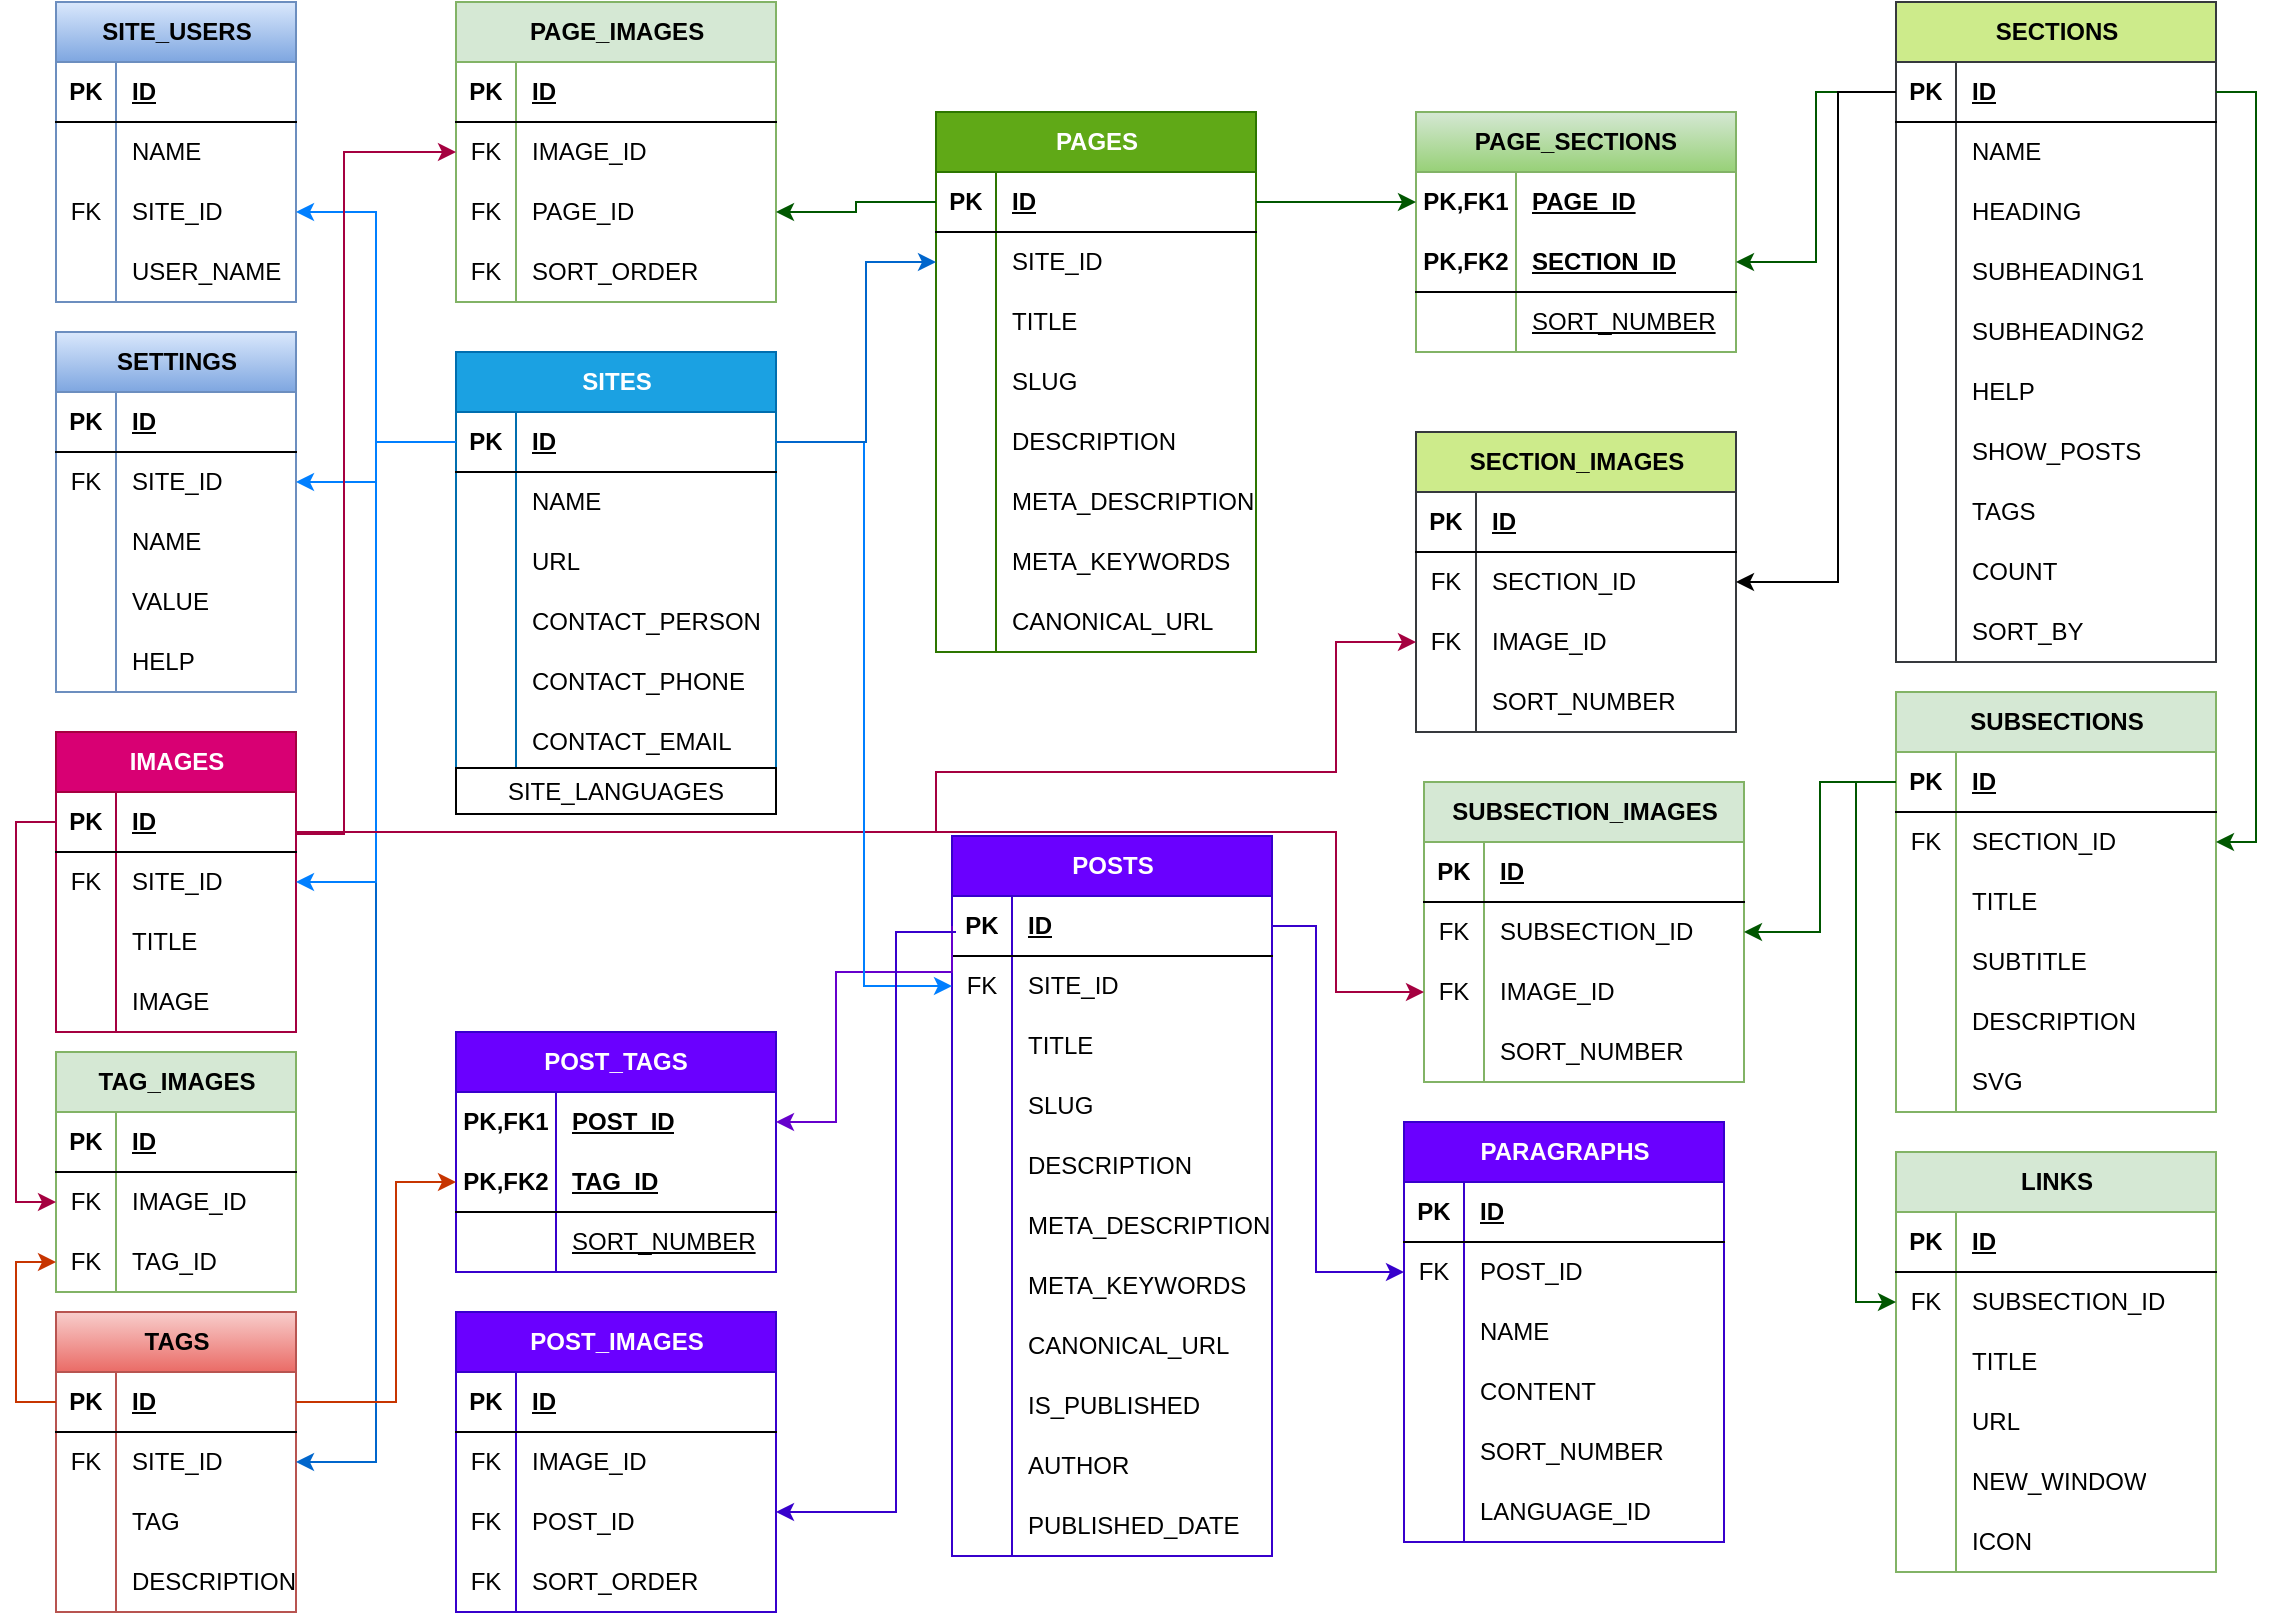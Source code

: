 <mxfile version="24.7.7">
  <diagram name="Page-1" id="Sa4YLppY4Jl5XGpfky1l">
    <mxGraphModel dx="1679" dy="1802" grid="0" gridSize="10" guides="1" tooltips="1" connect="1" arrows="1" fold="1" page="1" pageScale="1" pageWidth="1169" pageHeight="827" math="0" shadow="0">
      <root>
        <mxCell id="0" />
        <mxCell id="1" parent="0" />
        <mxCell id="6GVpgmbaTPCZEu-4zQlk-1" value="SITES" style="shape=table;startSize=30;container=1;collapsible=1;childLayout=tableLayout;fixedRows=1;rowLines=0;fontStyle=1;align=center;resizeLast=1;html=1;fillColor=#1ba1e2;fontColor=#ffffff;strokeColor=#006EAF;" parent="1" vertex="1">
          <mxGeometry x="240" y="-640" width="160" height="210" as="geometry">
            <mxRectangle x="280" y="-460" width="200" height="30" as="alternateBounds" />
          </mxGeometry>
        </mxCell>
        <mxCell id="6GVpgmbaTPCZEu-4zQlk-2" value="" style="shape=tableRow;horizontal=0;startSize=0;swimlaneHead=0;swimlaneBody=0;fillColor=none;collapsible=0;dropTarget=0;points=[[0,0.5],[1,0.5]];portConstraint=eastwest;top=0;left=0;right=0;bottom=1;" parent="6GVpgmbaTPCZEu-4zQlk-1" vertex="1">
          <mxGeometry y="30" width="160" height="30" as="geometry" />
        </mxCell>
        <mxCell id="6GVpgmbaTPCZEu-4zQlk-3" value="PK" style="shape=partialRectangle;connectable=0;fillColor=none;top=0;left=0;bottom=0;right=0;fontStyle=1;overflow=hidden;whiteSpace=wrap;html=1;" parent="6GVpgmbaTPCZEu-4zQlk-2" vertex="1">
          <mxGeometry width="30" height="30" as="geometry">
            <mxRectangle width="30" height="30" as="alternateBounds" />
          </mxGeometry>
        </mxCell>
        <mxCell id="6GVpgmbaTPCZEu-4zQlk-4" value="ID" style="shape=partialRectangle;connectable=0;fillColor=none;top=0;left=0;bottom=0;right=0;align=left;spacingLeft=6;fontStyle=5;overflow=hidden;whiteSpace=wrap;html=1;" parent="6GVpgmbaTPCZEu-4zQlk-2" vertex="1">
          <mxGeometry x="30" width="130" height="30" as="geometry">
            <mxRectangle width="130" height="30" as="alternateBounds" />
          </mxGeometry>
        </mxCell>
        <mxCell id="6GVpgmbaTPCZEu-4zQlk-5" value="" style="shape=tableRow;horizontal=0;startSize=0;swimlaneHead=0;swimlaneBody=0;fillColor=none;collapsible=0;dropTarget=0;points=[[0,0.5],[1,0.5]];portConstraint=eastwest;top=0;left=0;right=0;bottom=0;" parent="6GVpgmbaTPCZEu-4zQlk-1" vertex="1">
          <mxGeometry y="60" width="160" height="30" as="geometry" />
        </mxCell>
        <mxCell id="6GVpgmbaTPCZEu-4zQlk-6" value="" style="shape=partialRectangle;connectable=0;fillColor=none;top=0;left=0;bottom=0;right=0;editable=1;overflow=hidden;whiteSpace=wrap;html=1;" parent="6GVpgmbaTPCZEu-4zQlk-5" vertex="1">
          <mxGeometry width="30" height="30" as="geometry">
            <mxRectangle width="30" height="30" as="alternateBounds" />
          </mxGeometry>
        </mxCell>
        <mxCell id="6GVpgmbaTPCZEu-4zQlk-7" value="NAME" style="shape=partialRectangle;connectable=0;fillColor=none;top=0;left=0;bottom=0;right=0;align=left;spacingLeft=6;overflow=hidden;whiteSpace=wrap;html=1;" parent="6GVpgmbaTPCZEu-4zQlk-5" vertex="1">
          <mxGeometry x="30" width="130" height="30" as="geometry">
            <mxRectangle width="130" height="30" as="alternateBounds" />
          </mxGeometry>
        </mxCell>
        <mxCell id="6GVpgmbaTPCZEu-4zQlk-8" value="" style="shape=tableRow;horizontal=0;startSize=0;swimlaneHead=0;swimlaneBody=0;fillColor=none;collapsible=0;dropTarget=0;points=[[0,0.5],[1,0.5]];portConstraint=eastwest;top=0;left=0;right=0;bottom=0;" parent="6GVpgmbaTPCZEu-4zQlk-1" vertex="1">
          <mxGeometry y="90" width="160" height="30" as="geometry" />
        </mxCell>
        <mxCell id="6GVpgmbaTPCZEu-4zQlk-9" value="" style="shape=partialRectangle;connectable=0;fillColor=none;top=0;left=0;bottom=0;right=0;editable=1;overflow=hidden;whiteSpace=wrap;html=1;" parent="6GVpgmbaTPCZEu-4zQlk-8" vertex="1">
          <mxGeometry width="30" height="30" as="geometry">
            <mxRectangle width="30" height="30" as="alternateBounds" />
          </mxGeometry>
        </mxCell>
        <mxCell id="6GVpgmbaTPCZEu-4zQlk-10" value="URL" style="shape=partialRectangle;connectable=0;fillColor=none;top=0;left=0;bottom=0;right=0;align=left;spacingLeft=6;overflow=hidden;whiteSpace=wrap;html=1;" parent="6GVpgmbaTPCZEu-4zQlk-8" vertex="1">
          <mxGeometry x="30" width="130" height="30" as="geometry">
            <mxRectangle width="130" height="30" as="alternateBounds" />
          </mxGeometry>
        </mxCell>
        <mxCell id="6GVpgmbaTPCZEu-4zQlk-11" value="" style="shape=tableRow;horizontal=0;startSize=0;swimlaneHead=0;swimlaneBody=0;fillColor=none;collapsible=0;dropTarget=0;points=[[0,0.5],[1,0.5]];portConstraint=eastwest;top=0;left=0;right=0;bottom=0;" parent="6GVpgmbaTPCZEu-4zQlk-1" vertex="1">
          <mxGeometry y="120" width="160" height="30" as="geometry" />
        </mxCell>
        <mxCell id="6GVpgmbaTPCZEu-4zQlk-12" value="" style="shape=partialRectangle;connectable=0;fillColor=none;top=0;left=0;bottom=0;right=0;editable=1;overflow=hidden;whiteSpace=wrap;html=1;" parent="6GVpgmbaTPCZEu-4zQlk-11" vertex="1">
          <mxGeometry width="30" height="30" as="geometry">
            <mxRectangle width="30" height="30" as="alternateBounds" />
          </mxGeometry>
        </mxCell>
        <mxCell id="6GVpgmbaTPCZEu-4zQlk-13" value="CONTACT_PERSON" style="shape=partialRectangle;connectable=0;fillColor=none;top=0;left=0;bottom=0;right=0;align=left;spacingLeft=6;overflow=hidden;whiteSpace=wrap;html=1;" parent="6GVpgmbaTPCZEu-4zQlk-11" vertex="1">
          <mxGeometry x="30" width="130" height="30" as="geometry">
            <mxRectangle width="130" height="30" as="alternateBounds" />
          </mxGeometry>
        </mxCell>
        <mxCell id="6GVpgmbaTPCZEu-4zQlk-24" value="" style="shape=tableRow;horizontal=0;startSize=0;swimlaneHead=0;swimlaneBody=0;fillColor=none;collapsible=0;dropTarget=0;points=[[0,0.5],[1,0.5]];portConstraint=eastwest;top=0;left=0;right=0;bottom=0;" parent="6GVpgmbaTPCZEu-4zQlk-1" vertex="1">
          <mxGeometry y="150" width="160" height="30" as="geometry" />
        </mxCell>
        <mxCell id="6GVpgmbaTPCZEu-4zQlk-25" value="" style="shape=partialRectangle;connectable=0;fillColor=none;top=0;left=0;bottom=0;right=0;editable=1;overflow=hidden;whiteSpace=wrap;html=1;" parent="6GVpgmbaTPCZEu-4zQlk-24" vertex="1">
          <mxGeometry width="30" height="30" as="geometry">
            <mxRectangle width="30" height="30" as="alternateBounds" />
          </mxGeometry>
        </mxCell>
        <mxCell id="6GVpgmbaTPCZEu-4zQlk-26" value="CONTACT_PHONE" style="shape=partialRectangle;connectable=0;fillColor=none;top=0;left=0;bottom=0;right=0;align=left;spacingLeft=6;overflow=hidden;whiteSpace=wrap;html=1;" parent="6GVpgmbaTPCZEu-4zQlk-24" vertex="1">
          <mxGeometry x="30" width="130" height="30" as="geometry">
            <mxRectangle width="130" height="30" as="alternateBounds" />
          </mxGeometry>
        </mxCell>
        <mxCell id="6GVpgmbaTPCZEu-4zQlk-27" value="" style="shape=tableRow;horizontal=0;startSize=0;swimlaneHead=0;swimlaneBody=0;fillColor=none;collapsible=0;dropTarget=0;points=[[0,0.5],[1,0.5]];portConstraint=eastwest;top=0;left=0;right=0;bottom=0;" parent="6GVpgmbaTPCZEu-4zQlk-1" vertex="1">
          <mxGeometry y="180" width="160" height="30" as="geometry" />
        </mxCell>
        <mxCell id="6GVpgmbaTPCZEu-4zQlk-28" value="" style="shape=partialRectangle;connectable=0;fillColor=none;top=0;left=0;bottom=0;right=0;editable=1;overflow=hidden;whiteSpace=wrap;html=1;" parent="6GVpgmbaTPCZEu-4zQlk-27" vertex="1">
          <mxGeometry width="30" height="30" as="geometry">
            <mxRectangle width="30" height="30" as="alternateBounds" />
          </mxGeometry>
        </mxCell>
        <mxCell id="6GVpgmbaTPCZEu-4zQlk-29" value="CONTACT_EMAIL" style="shape=partialRectangle;connectable=0;fillColor=none;top=0;left=0;bottom=0;right=0;align=left;spacingLeft=6;overflow=hidden;whiteSpace=wrap;html=1;" parent="6GVpgmbaTPCZEu-4zQlk-27" vertex="1">
          <mxGeometry x="30" width="130" height="30" as="geometry">
            <mxRectangle width="130" height="30" as="alternateBounds" />
          </mxGeometry>
        </mxCell>
        <mxCell id="6GVpgmbaTPCZEu-4zQlk-30" value="SITE_USERS" style="shape=table;startSize=30;container=1;collapsible=1;childLayout=tableLayout;fixedRows=1;rowLines=0;fontStyle=1;align=center;resizeLast=1;html=1;fillColor=#dae8fc;gradientColor=#7ea6e0;strokeColor=#6c8ebf;" parent="1" vertex="1">
          <mxGeometry x="40" y="-815" width="120" height="150" as="geometry">
            <mxRectangle x="280" y="-460" width="200" height="30" as="alternateBounds" />
          </mxGeometry>
        </mxCell>
        <mxCell id="6GVpgmbaTPCZEu-4zQlk-31" value="" style="shape=tableRow;horizontal=0;startSize=0;swimlaneHead=0;swimlaneBody=0;fillColor=none;collapsible=0;dropTarget=0;points=[[0,0.5],[1,0.5]];portConstraint=eastwest;top=0;left=0;right=0;bottom=1;strokeColor=default;spacing=2;" parent="6GVpgmbaTPCZEu-4zQlk-30" vertex="1">
          <mxGeometry y="30" width="120" height="30" as="geometry" />
        </mxCell>
        <mxCell id="6GVpgmbaTPCZEu-4zQlk-32" value="PK" style="shape=partialRectangle;connectable=0;fillColor=none;top=0;left=0;bottom=0;right=0;fontStyle=1;overflow=hidden;whiteSpace=wrap;html=1;" parent="6GVpgmbaTPCZEu-4zQlk-31" vertex="1">
          <mxGeometry width="30" height="30" as="geometry">
            <mxRectangle width="30" height="30" as="alternateBounds" />
          </mxGeometry>
        </mxCell>
        <mxCell id="6GVpgmbaTPCZEu-4zQlk-33" value="ID" style="shape=partialRectangle;connectable=0;fillColor=none;top=0;left=0;bottom=0;right=0;align=left;spacingLeft=6;fontStyle=5;overflow=hidden;whiteSpace=wrap;html=1;" parent="6GVpgmbaTPCZEu-4zQlk-31" vertex="1">
          <mxGeometry x="30" width="90" height="30" as="geometry">
            <mxRectangle width="90" height="30" as="alternateBounds" />
          </mxGeometry>
        </mxCell>
        <mxCell id="6GVpgmbaTPCZEu-4zQlk-34" value="" style="shape=tableRow;horizontal=0;startSize=0;swimlaneHead=0;swimlaneBody=0;fillColor=none;collapsible=0;dropTarget=0;points=[[0,0.5],[1,0.5]];portConstraint=eastwest;top=0;left=0;right=0;bottom=0;" parent="6GVpgmbaTPCZEu-4zQlk-30" vertex="1">
          <mxGeometry y="60" width="120" height="30" as="geometry" />
        </mxCell>
        <mxCell id="6GVpgmbaTPCZEu-4zQlk-35" value="" style="shape=partialRectangle;connectable=0;fillColor=none;top=0;left=0;bottom=0;right=0;editable=1;overflow=hidden;whiteSpace=wrap;html=1;" parent="6GVpgmbaTPCZEu-4zQlk-34" vertex="1">
          <mxGeometry width="30" height="30" as="geometry">
            <mxRectangle width="30" height="30" as="alternateBounds" />
          </mxGeometry>
        </mxCell>
        <mxCell id="6GVpgmbaTPCZEu-4zQlk-36" value="NAME" style="shape=partialRectangle;connectable=0;fillColor=none;top=0;left=0;bottom=0;right=0;align=left;spacingLeft=6;overflow=hidden;whiteSpace=wrap;html=1;" parent="6GVpgmbaTPCZEu-4zQlk-34" vertex="1">
          <mxGeometry x="30" width="90" height="30" as="geometry">
            <mxRectangle width="90" height="30" as="alternateBounds" />
          </mxGeometry>
        </mxCell>
        <mxCell id="6GVpgmbaTPCZEu-4zQlk-37" value="" style="shape=tableRow;horizontal=0;startSize=0;swimlaneHead=0;swimlaneBody=0;fillColor=none;collapsible=0;dropTarget=0;points=[[0,0.5],[1,0.5]];portConstraint=eastwest;top=0;left=0;right=0;bottom=0;" parent="6GVpgmbaTPCZEu-4zQlk-30" vertex="1">
          <mxGeometry y="90" width="120" height="30" as="geometry" />
        </mxCell>
        <mxCell id="6GVpgmbaTPCZEu-4zQlk-38" value="FK" style="shape=partialRectangle;connectable=0;fillColor=none;top=0;left=0;bottom=0;right=0;editable=1;overflow=hidden;whiteSpace=wrap;html=1;" parent="6GVpgmbaTPCZEu-4zQlk-37" vertex="1">
          <mxGeometry width="30" height="30" as="geometry">
            <mxRectangle width="30" height="30" as="alternateBounds" />
          </mxGeometry>
        </mxCell>
        <mxCell id="6GVpgmbaTPCZEu-4zQlk-39" value="SITE_ID" style="shape=partialRectangle;connectable=0;fillColor=none;top=0;left=0;bottom=0;right=0;align=left;spacingLeft=6;overflow=hidden;whiteSpace=wrap;html=1;" parent="6GVpgmbaTPCZEu-4zQlk-37" vertex="1">
          <mxGeometry x="30" width="90" height="30" as="geometry">
            <mxRectangle width="90" height="30" as="alternateBounds" />
          </mxGeometry>
        </mxCell>
        <mxCell id="6GVpgmbaTPCZEu-4zQlk-46" value="" style="shape=tableRow;horizontal=0;startSize=0;swimlaneHead=0;swimlaneBody=0;fillColor=none;collapsible=0;dropTarget=0;points=[[0,0.5],[1,0.5]];portConstraint=eastwest;top=0;left=0;right=0;bottom=0;" parent="6GVpgmbaTPCZEu-4zQlk-30" vertex="1">
          <mxGeometry y="120" width="120" height="30" as="geometry" />
        </mxCell>
        <mxCell id="6GVpgmbaTPCZEu-4zQlk-47" value="" style="shape=partialRectangle;connectable=0;fillColor=none;top=0;left=0;bottom=0;right=0;editable=1;overflow=hidden;whiteSpace=wrap;html=1;" parent="6GVpgmbaTPCZEu-4zQlk-46" vertex="1">
          <mxGeometry width="30" height="30" as="geometry">
            <mxRectangle width="30" height="30" as="alternateBounds" />
          </mxGeometry>
        </mxCell>
        <mxCell id="6GVpgmbaTPCZEu-4zQlk-48" value="USER_NAME" style="shape=partialRectangle;connectable=0;fillColor=none;top=0;left=0;bottom=0;right=0;align=left;spacingLeft=6;overflow=hidden;whiteSpace=wrap;html=1;" parent="6GVpgmbaTPCZEu-4zQlk-46" vertex="1">
          <mxGeometry x="30" width="90" height="30" as="geometry">
            <mxRectangle width="90" height="30" as="alternateBounds" />
          </mxGeometry>
        </mxCell>
        <mxCell id="6GVpgmbaTPCZEu-4zQlk-55" value="SETTINGS" style="shape=table;startSize=30;container=1;collapsible=1;childLayout=tableLayout;fixedRows=1;rowLines=0;fontStyle=1;align=center;resizeLast=1;html=1;fillColor=#dae8fc;gradientColor=#7ea6e0;strokeColor=#6c8ebf;" parent="1" vertex="1">
          <mxGeometry x="40" y="-650" width="120" height="180" as="geometry">
            <mxRectangle x="280" y="-460" width="200" height="30" as="alternateBounds" />
          </mxGeometry>
        </mxCell>
        <mxCell id="6GVpgmbaTPCZEu-4zQlk-56" value="" style="shape=tableRow;horizontal=0;startSize=0;swimlaneHead=0;swimlaneBody=0;fillColor=none;collapsible=0;dropTarget=0;points=[[0,0.5],[1,0.5]];portConstraint=eastwest;top=0;left=0;right=0;bottom=1;" parent="6GVpgmbaTPCZEu-4zQlk-55" vertex="1">
          <mxGeometry y="30" width="120" height="30" as="geometry" />
        </mxCell>
        <mxCell id="6GVpgmbaTPCZEu-4zQlk-57" value="PK" style="shape=partialRectangle;connectable=0;fillColor=none;top=0;left=0;bottom=0;right=0;fontStyle=1;overflow=hidden;whiteSpace=wrap;html=1;" parent="6GVpgmbaTPCZEu-4zQlk-56" vertex="1">
          <mxGeometry width="30" height="30" as="geometry">
            <mxRectangle width="30" height="30" as="alternateBounds" />
          </mxGeometry>
        </mxCell>
        <mxCell id="6GVpgmbaTPCZEu-4zQlk-58" value="ID" style="shape=partialRectangle;connectable=0;fillColor=none;top=0;left=0;bottom=0;right=0;align=left;spacingLeft=6;fontStyle=5;overflow=hidden;whiteSpace=wrap;html=1;" parent="6GVpgmbaTPCZEu-4zQlk-56" vertex="1">
          <mxGeometry x="30" width="90" height="30" as="geometry">
            <mxRectangle width="90" height="30" as="alternateBounds" />
          </mxGeometry>
        </mxCell>
        <mxCell id="6GVpgmbaTPCZEu-4zQlk-76" value="" style="shape=tableRow;horizontal=0;startSize=0;swimlaneHead=0;swimlaneBody=0;fillColor=none;collapsible=0;dropTarget=0;points=[[0,0.5],[1,0.5]];portConstraint=eastwest;top=0;left=0;right=0;bottom=0;" parent="6GVpgmbaTPCZEu-4zQlk-55" vertex="1">
          <mxGeometry y="60" width="120" height="30" as="geometry" />
        </mxCell>
        <mxCell id="6GVpgmbaTPCZEu-4zQlk-77" value="FK" style="shape=partialRectangle;connectable=0;fillColor=none;top=0;left=0;bottom=0;right=0;editable=1;overflow=hidden;whiteSpace=wrap;html=1;" parent="6GVpgmbaTPCZEu-4zQlk-76" vertex="1">
          <mxGeometry width="30" height="30" as="geometry">
            <mxRectangle width="30" height="30" as="alternateBounds" />
          </mxGeometry>
        </mxCell>
        <mxCell id="6GVpgmbaTPCZEu-4zQlk-78" value="SITE_ID" style="shape=partialRectangle;connectable=0;fillColor=none;top=0;left=0;bottom=0;right=0;align=left;spacingLeft=6;overflow=hidden;whiteSpace=wrap;html=1;" parent="6GVpgmbaTPCZEu-4zQlk-76" vertex="1">
          <mxGeometry x="30" width="90" height="30" as="geometry">
            <mxRectangle width="90" height="30" as="alternateBounds" />
          </mxGeometry>
        </mxCell>
        <mxCell id="6GVpgmbaTPCZEu-4zQlk-59" value="" style="shape=tableRow;horizontal=0;startSize=0;swimlaneHead=0;swimlaneBody=0;fillColor=none;collapsible=0;dropTarget=0;points=[[0,0.5],[1,0.5]];portConstraint=eastwest;top=0;left=0;right=0;bottom=0;" parent="6GVpgmbaTPCZEu-4zQlk-55" vertex="1">
          <mxGeometry y="90" width="120" height="30" as="geometry" />
        </mxCell>
        <mxCell id="6GVpgmbaTPCZEu-4zQlk-60" value="" style="shape=partialRectangle;connectable=0;fillColor=none;top=0;left=0;bottom=0;right=0;editable=1;overflow=hidden;whiteSpace=wrap;html=1;" parent="6GVpgmbaTPCZEu-4zQlk-59" vertex="1">
          <mxGeometry width="30" height="30" as="geometry">
            <mxRectangle width="30" height="30" as="alternateBounds" />
          </mxGeometry>
        </mxCell>
        <mxCell id="6GVpgmbaTPCZEu-4zQlk-61" value="NAME" style="shape=partialRectangle;connectable=0;fillColor=none;top=0;left=0;bottom=0;right=0;align=left;spacingLeft=6;overflow=hidden;whiteSpace=wrap;html=1;" parent="6GVpgmbaTPCZEu-4zQlk-59" vertex="1">
          <mxGeometry x="30" width="90" height="30" as="geometry">
            <mxRectangle width="90" height="30" as="alternateBounds" />
          </mxGeometry>
        </mxCell>
        <mxCell id="6GVpgmbaTPCZEu-4zQlk-62" value="" style="shape=tableRow;horizontal=0;startSize=0;swimlaneHead=0;swimlaneBody=0;fillColor=none;collapsible=0;dropTarget=0;points=[[0,0.5],[1,0.5]];portConstraint=eastwest;top=0;left=0;right=0;bottom=0;" parent="6GVpgmbaTPCZEu-4zQlk-55" vertex="1">
          <mxGeometry y="120" width="120" height="30" as="geometry" />
        </mxCell>
        <mxCell id="6GVpgmbaTPCZEu-4zQlk-63" value="" style="shape=partialRectangle;connectable=0;fillColor=none;top=0;left=0;bottom=0;right=0;editable=1;overflow=hidden;whiteSpace=wrap;html=1;" parent="6GVpgmbaTPCZEu-4zQlk-62" vertex="1">
          <mxGeometry width="30" height="30" as="geometry">
            <mxRectangle width="30" height="30" as="alternateBounds" />
          </mxGeometry>
        </mxCell>
        <mxCell id="6GVpgmbaTPCZEu-4zQlk-64" value="VALUE" style="shape=partialRectangle;connectable=0;fillColor=none;top=0;left=0;bottom=0;right=0;align=left;spacingLeft=6;overflow=hidden;whiteSpace=wrap;html=1;" parent="6GVpgmbaTPCZEu-4zQlk-62" vertex="1">
          <mxGeometry x="30" width="90" height="30" as="geometry">
            <mxRectangle width="90" height="30" as="alternateBounds" />
          </mxGeometry>
        </mxCell>
        <mxCell id="6GVpgmbaTPCZEu-4zQlk-65" value="" style="shape=tableRow;horizontal=0;startSize=0;swimlaneHead=0;swimlaneBody=0;fillColor=none;collapsible=0;dropTarget=0;points=[[0,0.5],[1,0.5]];portConstraint=eastwest;top=0;left=0;right=0;bottom=0;" parent="6GVpgmbaTPCZEu-4zQlk-55" vertex="1">
          <mxGeometry y="150" width="120" height="30" as="geometry" />
        </mxCell>
        <mxCell id="6GVpgmbaTPCZEu-4zQlk-66" value="" style="shape=partialRectangle;connectable=0;fillColor=none;top=0;left=0;bottom=0;right=0;editable=1;overflow=hidden;whiteSpace=wrap;html=1;" parent="6GVpgmbaTPCZEu-4zQlk-65" vertex="1">
          <mxGeometry width="30" height="30" as="geometry">
            <mxRectangle width="30" height="30" as="alternateBounds" />
          </mxGeometry>
        </mxCell>
        <mxCell id="6GVpgmbaTPCZEu-4zQlk-67" value="HELP" style="shape=partialRectangle;connectable=0;fillColor=none;top=0;left=0;bottom=0;right=0;align=left;spacingLeft=6;overflow=hidden;whiteSpace=wrap;html=1;" parent="6GVpgmbaTPCZEu-4zQlk-65" vertex="1">
          <mxGeometry x="30" width="90" height="30" as="geometry">
            <mxRectangle width="90" height="30" as="alternateBounds" />
          </mxGeometry>
        </mxCell>
        <mxCell id="6GVpgmbaTPCZEu-4zQlk-79" style="edgeStyle=orthogonalEdgeStyle;rounded=0;orthogonalLoop=1;jettySize=auto;html=1;exitX=0;exitY=0.5;exitDx=0;exitDy=0;strokeColor=#007FFF;" parent="1" source="6GVpgmbaTPCZEu-4zQlk-2" target="6GVpgmbaTPCZEu-4zQlk-37" edge="1">
          <mxGeometry relative="1" as="geometry" />
        </mxCell>
        <mxCell id="6GVpgmbaTPCZEu-4zQlk-80" style="edgeStyle=orthogonalEdgeStyle;rounded=0;orthogonalLoop=1;jettySize=auto;html=1;exitX=0;exitY=0.5;exitDx=0;exitDy=0;entryX=1;entryY=0.5;entryDx=0;entryDy=0;strokeColor=#007FFF;" parent="1" source="6GVpgmbaTPCZEu-4zQlk-2" target="6GVpgmbaTPCZEu-4zQlk-76" edge="1">
          <mxGeometry relative="1" as="geometry" />
        </mxCell>
        <mxCell id="6GVpgmbaTPCZEu-4zQlk-81" value="PAGES" style="shape=table;startSize=30;container=1;collapsible=1;childLayout=tableLayout;fixedRows=1;rowLines=0;fontStyle=1;align=center;resizeLast=1;html=1;fillColor=#60a917;fontColor=#ffffff;strokeColor=#2D7600;" parent="1" vertex="1">
          <mxGeometry x="480" y="-760" width="160" height="270" as="geometry">
            <mxRectangle x="280" y="-460" width="200" height="30" as="alternateBounds" />
          </mxGeometry>
        </mxCell>
        <mxCell id="6GVpgmbaTPCZEu-4zQlk-82" value="" style="shape=tableRow;horizontal=0;startSize=0;swimlaneHead=0;swimlaneBody=0;fillColor=none;collapsible=0;dropTarget=0;points=[[0,0.5],[1,0.5]];portConstraint=eastwest;top=0;left=0;right=0;bottom=1;" parent="6GVpgmbaTPCZEu-4zQlk-81" vertex="1">
          <mxGeometry y="30" width="160" height="30" as="geometry" />
        </mxCell>
        <mxCell id="6GVpgmbaTPCZEu-4zQlk-83" value="PK" style="shape=partialRectangle;connectable=0;fillColor=none;top=0;left=0;bottom=0;right=0;fontStyle=1;overflow=hidden;whiteSpace=wrap;html=1;" parent="6GVpgmbaTPCZEu-4zQlk-82" vertex="1">
          <mxGeometry width="30" height="30" as="geometry">
            <mxRectangle width="30" height="30" as="alternateBounds" />
          </mxGeometry>
        </mxCell>
        <mxCell id="6GVpgmbaTPCZEu-4zQlk-84" value="ID" style="shape=partialRectangle;connectable=0;fillColor=none;top=0;left=0;bottom=0;right=0;align=left;spacingLeft=6;fontStyle=5;overflow=hidden;whiteSpace=wrap;html=1;" parent="6GVpgmbaTPCZEu-4zQlk-82" vertex="1">
          <mxGeometry x="30" width="130" height="30" as="geometry">
            <mxRectangle width="130" height="30" as="alternateBounds" />
          </mxGeometry>
        </mxCell>
        <mxCell id="6GVpgmbaTPCZEu-4zQlk-85" value="" style="shape=tableRow;horizontal=0;startSize=0;swimlaneHead=0;swimlaneBody=0;fillColor=none;collapsible=0;dropTarget=0;points=[[0,0.5],[1,0.5]];portConstraint=eastwest;top=0;left=0;right=0;bottom=0;" parent="6GVpgmbaTPCZEu-4zQlk-81" vertex="1">
          <mxGeometry y="60" width="160" height="30" as="geometry" />
        </mxCell>
        <mxCell id="6GVpgmbaTPCZEu-4zQlk-86" value="" style="shape=partialRectangle;connectable=0;fillColor=none;top=0;left=0;bottom=0;right=0;editable=1;overflow=hidden;whiteSpace=wrap;html=1;" parent="6GVpgmbaTPCZEu-4zQlk-85" vertex="1">
          <mxGeometry width="30" height="30" as="geometry">
            <mxRectangle width="30" height="30" as="alternateBounds" />
          </mxGeometry>
        </mxCell>
        <mxCell id="6GVpgmbaTPCZEu-4zQlk-87" value="SITE_ID" style="shape=partialRectangle;connectable=0;fillColor=none;top=0;left=0;bottom=0;right=0;align=left;spacingLeft=6;overflow=hidden;whiteSpace=wrap;html=1;" parent="6GVpgmbaTPCZEu-4zQlk-85" vertex="1">
          <mxGeometry x="30" width="130" height="30" as="geometry">
            <mxRectangle width="130" height="30" as="alternateBounds" />
          </mxGeometry>
        </mxCell>
        <mxCell id="6GVpgmbaTPCZEu-4zQlk-88" value="" style="shape=tableRow;horizontal=0;startSize=0;swimlaneHead=0;swimlaneBody=0;fillColor=none;collapsible=0;dropTarget=0;points=[[0,0.5],[1,0.5]];portConstraint=eastwest;top=0;left=0;right=0;bottom=0;" parent="6GVpgmbaTPCZEu-4zQlk-81" vertex="1">
          <mxGeometry y="90" width="160" height="30" as="geometry" />
        </mxCell>
        <mxCell id="6GVpgmbaTPCZEu-4zQlk-89" value="" style="shape=partialRectangle;connectable=0;fillColor=none;top=0;left=0;bottom=0;right=0;editable=1;overflow=hidden;whiteSpace=wrap;html=1;" parent="6GVpgmbaTPCZEu-4zQlk-88" vertex="1">
          <mxGeometry width="30" height="30" as="geometry">
            <mxRectangle width="30" height="30" as="alternateBounds" />
          </mxGeometry>
        </mxCell>
        <mxCell id="6GVpgmbaTPCZEu-4zQlk-90" value="TITLE" style="shape=partialRectangle;connectable=0;fillColor=none;top=0;left=0;bottom=0;right=0;align=left;spacingLeft=6;overflow=hidden;whiteSpace=wrap;html=1;" parent="6GVpgmbaTPCZEu-4zQlk-88" vertex="1">
          <mxGeometry x="30" width="130" height="30" as="geometry">
            <mxRectangle width="130" height="30" as="alternateBounds" />
          </mxGeometry>
        </mxCell>
        <mxCell id="6GVpgmbaTPCZEu-4zQlk-91" value="" style="shape=tableRow;horizontal=0;startSize=0;swimlaneHead=0;swimlaneBody=0;fillColor=none;collapsible=0;dropTarget=0;points=[[0,0.5],[1,0.5]];portConstraint=eastwest;top=0;left=0;right=0;bottom=0;" parent="6GVpgmbaTPCZEu-4zQlk-81" vertex="1">
          <mxGeometry y="120" width="160" height="30" as="geometry" />
        </mxCell>
        <mxCell id="6GVpgmbaTPCZEu-4zQlk-92" value="" style="shape=partialRectangle;connectable=0;fillColor=none;top=0;left=0;bottom=0;right=0;editable=1;overflow=hidden;whiteSpace=wrap;html=1;" parent="6GVpgmbaTPCZEu-4zQlk-91" vertex="1">
          <mxGeometry width="30" height="30" as="geometry">
            <mxRectangle width="30" height="30" as="alternateBounds" />
          </mxGeometry>
        </mxCell>
        <mxCell id="6GVpgmbaTPCZEu-4zQlk-93" value="SLUG" style="shape=partialRectangle;connectable=0;fillColor=none;top=0;left=0;bottom=0;right=0;align=left;spacingLeft=6;overflow=hidden;whiteSpace=wrap;html=1;" parent="6GVpgmbaTPCZEu-4zQlk-91" vertex="1">
          <mxGeometry x="30" width="130" height="30" as="geometry">
            <mxRectangle width="130" height="30" as="alternateBounds" />
          </mxGeometry>
        </mxCell>
        <mxCell id="6GVpgmbaTPCZEu-4zQlk-94" value="" style="shape=tableRow;horizontal=0;startSize=0;swimlaneHead=0;swimlaneBody=0;fillColor=none;collapsible=0;dropTarget=0;points=[[0,0.5],[1,0.5]];portConstraint=eastwest;top=0;left=0;right=0;bottom=0;" parent="6GVpgmbaTPCZEu-4zQlk-81" vertex="1">
          <mxGeometry y="150" width="160" height="30" as="geometry" />
        </mxCell>
        <mxCell id="6GVpgmbaTPCZEu-4zQlk-95" value="" style="shape=partialRectangle;connectable=0;fillColor=none;top=0;left=0;bottom=0;right=0;editable=1;overflow=hidden;whiteSpace=wrap;html=1;" parent="6GVpgmbaTPCZEu-4zQlk-94" vertex="1">
          <mxGeometry width="30" height="30" as="geometry">
            <mxRectangle width="30" height="30" as="alternateBounds" />
          </mxGeometry>
        </mxCell>
        <mxCell id="6GVpgmbaTPCZEu-4zQlk-96" value="DESCRIPTION" style="shape=partialRectangle;connectable=0;fillColor=none;top=0;left=0;bottom=0;right=0;align=left;spacingLeft=6;overflow=hidden;whiteSpace=wrap;html=1;" parent="6GVpgmbaTPCZEu-4zQlk-94" vertex="1">
          <mxGeometry x="30" width="130" height="30" as="geometry">
            <mxRectangle width="130" height="30" as="alternateBounds" />
          </mxGeometry>
        </mxCell>
        <mxCell id="6GVpgmbaTPCZEu-4zQlk-97" value="" style="shape=tableRow;horizontal=0;startSize=0;swimlaneHead=0;swimlaneBody=0;fillColor=none;collapsible=0;dropTarget=0;points=[[0,0.5],[1,0.5]];portConstraint=eastwest;top=0;left=0;right=0;bottom=0;" parent="6GVpgmbaTPCZEu-4zQlk-81" vertex="1">
          <mxGeometry y="180" width="160" height="30" as="geometry" />
        </mxCell>
        <mxCell id="6GVpgmbaTPCZEu-4zQlk-98" value="" style="shape=partialRectangle;connectable=0;fillColor=none;top=0;left=0;bottom=0;right=0;editable=1;overflow=hidden;whiteSpace=wrap;html=1;" parent="6GVpgmbaTPCZEu-4zQlk-97" vertex="1">
          <mxGeometry width="30" height="30" as="geometry">
            <mxRectangle width="30" height="30" as="alternateBounds" />
          </mxGeometry>
        </mxCell>
        <mxCell id="6GVpgmbaTPCZEu-4zQlk-99" value="META_DESCRIPTION" style="shape=partialRectangle;connectable=0;fillColor=none;top=0;left=0;bottom=0;right=0;align=left;spacingLeft=6;overflow=hidden;whiteSpace=wrap;html=1;" parent="6GVpgmbaTPCZEu-4zQlk-97" vertex="1">
          <mxGeometry x="30" width="130" height="30" as="geometry">
            <mxRectangle width="130" height="30" as="alternateBounds" />
          </mxGeometry>
        </mxCell>
        <mxCell id="6GVpgmbaTPCZEu-4zQlk-144" value="" style="shape=tableRow;horizontal=0;startSize=0;swimlaneHead=0;swimlaneBody=0;fillColor=none;collapsible=0;dropTarget=0;points=[[0,0.5],[1,0.5]];portConstraint=eastwest;top=0;left=0;right=0;bottom=0;" parent="6GVpgmbaTPCZEu-4zQlk-81" vertex="1">
          <mxGeometry y="210" width="160" height="30" as="geometry" />
        </mxCell>
        <mxCell id="6GVpgmbaTPCZEu-4zQlk-145" value="" style="shape=partialRectangle;connectable=0;fillColor=none;top=0;left=0;bottom=0;right=0;editable=1;overflow=hidden;whiteSpace=wrap;html=1;" parent="6GVpgmbaTPCZEu-4zQlk-144" vertex="1">
          <mxGeometry width="30" height="30" as="geometry">
            <mxRectangle width="30" height="30" as="alternateBounds" />
          </mxGeometry>
        </mxCell>
        <mxCell id="6GVpgmbaTPCZEu-4zQlk-146" value="META_KEYWORDS" style="shape=partialRectangle;connectable=0;fillColor=none;top=0;left=0;bottom=0;right=0;align=left;spacingLeft=6;overflow=hidden;whiteSpace=wrap;html=1;" parent="6GVpgmbaTPCZEu-4zQlk-144" vertex="1">
          <mxGeometry x="30" width="130" height="30" as="geometry">
            <mxRectangle width="130" height="30" as="alternateBounds" />
          </mxGeometry>
        </mxCell>
        <mxCell id="6GVpgmbaTPCZEu-4zQlk-147" value="" style="shape=tableRow;horizontal=0;startSize=0;swimlaneHead=0;swimlaneBody=0;fillColor=none;collapsible=0;dropTarget=0;points=[[0,0.5],[1,0.5]];portConstraint=eastwest;top=0;left=0;right=0;bottom=0;" parent="6GVpgmbaTPCZEu-4zQlk-81" vertex="1">
          <mxGeometry y="240" width="160" height="30" as="geometry" />
        </mxCell>
        <mxCell id="6GVpgmbaTPCZEu-4zQlk-148" value="" style="shape=partialRectangle;connectable=0;fillColor=none;top=0;left=0;bottom=0;right=0;editable=1;overflow=hidden;whiteSpace=wrap;html=1;" parent="6GVpgmbaTPCZEu-4zQlk-147" vertex="1">
          <mxGeometry width="30" height="30" as="geometry">
            <mxRectangle width="30" height="30" as="alternateBounds" />
          </mxGeometry>
        </mxCell>
        <mxCell id="6GVpgmbaTPCZEu-4zQlk-149" value="CANONICAL_URL" style="shape=partialRectangle;connectable=0;fillColor=none;top=0;left=0;bottom=0;right=0;align=left;spacingLeft=6;overflow=hidden;whiteSpace=wrap;html=1;" parent="6GVpgmbaTPCZEu-4zQlk-147" vertex="1">
          <mxGeometry x="30" width="130" height="30" as="geometry">
            <mxRectangle width="130" height="30" as="alternateBounds" />
          </mxGeometry>
        </mxCell>
        <mxCell id="6GVpgmbaTPCZEu-4zQlk-101" value="SECTIONS" style="shape=table;startSize=30;container=1;collapsible=1;childLayout=tableLayout;fixedRows=1;rowLines=0;fontStyle=1;align=center;resizeLast=1;html=1;fillColor=#cdeb8b;strokeColor=#36393d;" parent="1" vertex="1">
          <mxGeometry x="960" y="-815" width="160" height="330" as="geometry">
            <mxRectangle x="280" y="-460" width="200" height="30" as="alternateBounds" />
          </mxGeometry>
        </mxCell>
        <mxCell id="6GVpgmbaTPCZEu-4zQlk-102" value="" style="shape=tableRow;horizontal=0;startSize=0;swimlaneHead=0;swimlaneBody=0;fillColor=none;collapsible=0;dropTarget=0;points=[[0,0.5],[1,0.5]];portConstraint=eastwest;top=0;left=0;right=0;bottom=1;" parent="6GVpgmbaTPCZEu-4zQlk-101" vertex="1">
          <mxGeometry y="30" width="160" height="30" as="geometry" />
        </mxCell>
        <mxCell id="6GVpgmbaTPCZEu-4zQlk-103" value="PK" style="shape=partialRectangle;connectable=0;fillColor=none;top=0;left=0;bottom=0;right=0;fontStyle=1;overflow=hidden;whiteSpace=wrap;html=1;" parent="6GVpgmbaTPCZEu-4zQlk-102" vertex="1">
          <mxGeometry width="30" height="30" as="geometry">
            <mxRectangle width="30" height="30" as="alternateBounds" />
          </mxGeometry>
        </mxCell>
        <mxCell id="6GVpgmbaTPCZEu-4zQlk-104" value="ID" style="shape=partialRectangle;connectable=0;fillColor=none;top=0;left=0;bottom=0;right=0;align=left;spacingLeft=6;fontStyle=5;overflow=hidden;whiteSpace=wrap;html=1;" parent="6GVpgmbaTPCZEu-4zQlk-102" vertex="1">
          <mxGeometry x="30" width="130" height="30" as="geometry">
            <mxRectangle width="130" height="30" as="alternateBounds" />
          </mxGeometry>
        </mxCell>
        <mxCell id="6GVpgmbaTPCZEu-4zQlk-108" value="" style="shape=tableRow;horizontal=0;startSize=0;swimlaneHead=0;swimlaneBody=0;fillColor=none;collapsible=0;dropTarget=0;points=[[0,0.5],[1,0.5]];portConstraint=eastwest;top=0;left=0;right=0;bottom=0;" parent="6GVpgmbaTPCZEu-4zQlk-101" vertex="1">
          <mxGeometry y="60" width="160" height="30" as="geometry" />
        </mxCell>
        <mxCell id="6GVpgmbaTPCZEu-4zQlk-109" value="" style="shape=partialRectangle;connectable=0;fillColor=none;top=0;left=0;bottom=0;right=0;editable=1;overflow=hidden;whiteSpace=wrap;html=1;" parent="6GVpgmbaTPCZEu-4zQlk-108" vertex="1">
          <mxGeometry width="30" height="30" as="geometry">
            <mxRectangle width="30" height="30" as="alternateBounds" />
          </mxGeometry>
        </mxCell>
        <mxCell id="6GVpgmbaTPCZEu-4zQlk-110" value="NAME" style="shape=partialRectangle;connectable=0;fillColor=none;top=0;left=0;bottom=0;right=0;align=left;spacingLeft=6;overflow=hidden;whiteSpace=wrap;html=1;" parent="6GVpgmbaTPCZEu-4zQlk-108" vertex="1">
          <mxGeometry x="30" width="130" height="30" as="geometry">
            <mxRectangle width="130" height="30" as="alternateBounds" />
          </mxGeometry>
        </mxCell>
        <mxCell id="6GVpgmbaTPCZEu-4zQlk-114" value="" style="shape=tableRow;horizontal=0;startSize=0;swimlaneHead=0;swimlaneBody=0;fillColor=none;collapsible=0;dropTarget=0;points=[[0,0.5],[1,0.5]];portConstraint=eastwest;top=0;left=0;right=0;bottom=0;" parent="6GVpgmbaTPCZEu-4zQlk-101" vertex="1">
          <mxGeometry y="90" width="160" height="30" as="geometry" />
        </mxCell>
        <mxCell id="6GVpgmbaTPCZEu-4zQlk-115" value="" style="shape=partialRectangle;connectable=0;fillColor=none;top=0;left=0;bottom=0;right=0;editable=1;overflow=hidden;whiteSpace=wrap;html=1;" parent="6GVpgmbaTPCZEu-4zQlk-114" vertex="1">
          <mxGeometry width="30" height="30" as="geometry">
            <mxRectangle width="30" height="30" as="alternateBounds" />
          </mxGeometry>
        </mxCell>
        <mxCell id="6GVpgmbaTPCZEu-4zQlk-116" value="HEADING" style="shape=partialRectangle;connectable=0;fillColor=none;top=0;left=0;bottom=0;right=0;align=left;spacingLeft=6;overflow=hidden;whiteSpace=wrap;html=1;" parent="6GVpgmbaTPCZEu-4zQlk-114" vertex="1">
          <mxGeometry x="30" width="130" height="30" as="geometry">
            <mxRectangle width="130" height="30" as="alternateBounds" />
          </mxGeometry>
        </mxCell>
        <mxCell id="6GVpgmbaTPCZEu-4zQlk-117" value="" style="shape=tableRow;horizontal=0;startSize=0;swimlaneHead=0;swimlaneBody=0;fillColor=none;collapsible=0;dropTarget=0;points=[[0,0.5],[1,0.5]];portConstraint=eastwest;top=0;left=0;right=0;bottom=0;" parent="6GVpgmbaTPCZEu-4zQlk-101" vertex="1">
          <mxGeometry y="120" width="160" height="30" as="geometry" />
        </mxCell>
        <mxCell id="6GVpgmbaTPCZEu-4zQlk-118" value="" style="shape=partialRectangle;connectable=0;fillColor=none;top=0;left=0;bottom=0;right=0;editable=1;overflow=hidden;whiteSpace=wrap;html=1;" parent="6GVpgmbaTPCZEu-4zQlk-117" vertex="1">
          <mxGeometry width="30" height="30" as="geometry">
            <mxRectangle width="30" height="30" as="alternateBounds" />
          </mxGeometry>
        </mxCell>
        <mxCell id="6GVpgmbaTPCZEu-4zQlk-119" value="SUBHEADING1" style="shape=partialRectangle;connectable=0;fillColor=none;top=0;left=0;bottom=0;right=0;align=left;spacingLeft=6;overflow=hidden;whiteSpace=wrap;html=1;" parent="6GVpgmbaTPCZEu-4zQlk-117" vertex="1">
          <mxGeometry x="30" width="130" height="30" as="geometry">
            <mxRectangle width="130" height="30" as="alternateBounds" />
          </mxGeometry>
        </mxCell>
        <mxCell id="6GVpgmbaTPCZEu-4zQlk-141" value="" style="shape=tableRow;horizontal=0;startSize=0;swimlaneHead=0;swimlaneBody=0;fillColor=none;collapsible=0;dropTarget=0;points=[[0,0.5],[1,0.5]];portConstraint=eastwest;top=0;left=0;right=0;bottom=0;" parent="6GVpgmbaTPCZEu-4zQlk-101" vertex="1">
          <mxGeometry y="150" width="160" height="30" as="geometry" />
        </mxCell>
        <mxCell id="6GVpgmbaTPCZEu-4zQlk-142" value="" style="shape=partialRectangle;connectable=0;fillColor=none;top=0;left=0;bottom=0;right=0;editable=1;overflow=hidden;whiteSpace=wrap;html=1;" parent="6GVpgmbaTPCZEu-4zQlk-141" vertex="1">
          <mxGeometry width="30" height="30" as="geometry">
            <mxRectangle width="30" height="30" as="alternateBounds" />
          </mxGeometry>
        </mxCell>
        <mxCell id="6GVpgmbaTPCZEu-4zQlk-143" value="SUBHEADING2" style="shape=partialRectangle;connectable=0;fillColor=none;top=0;left=0;bottom=0;right=0;align=left;spacingLeft=6;overflow=hidden;whiteSpace=wrap;html=1;" parent="6GVpgmbaTPCZEu-4zQlk-141" vertex="1">
          <mxGeometry x="30" width="130" height="30" as="geometry">
            <mxRectangle width="130" height="30" as="alternateBounds" />
          </mxGeometry>
        </mxCell>
        <mxCell id="6GVpgmbaTPCZEu-4zQlk-328" value="" style="shape=tableRow;horizontal=0;startSize=0;swimlaneHead=0;swimlaneBody=0;fillColor=none;collapsible=0;dropTarget=0;points=[[0,0.5],[1,0.5]];portConstraint=eastwest;top=0;left=0;right=0;bottom=0;" parent="6GVpgmbaTPCZEu-4zQlk-101" vertex="1">
          <mxGeometry y="180" width="160" height="30" as="geometry" />
        </mxCell>
        <mxCell id="6GVpgmbaTPCZEu-4zQlk-329" value="" style="shape=partialRectangle;connectable=0;fillColor=none;top=0;left=0;bottom=0;right=0;editable=1;overflow=hidden;whiteSpace=wrap;html=1;" parent="6GVpgmbaTPCZEu-4zQlk-328" vertex="1">
          <mxGeometry width="30" height="30" as="geometry">
            <mxRectangle width="30" height="30" as="alternateBounds" />
          </mxGeometry>
        </mxCell>
        <mxCell id="6GVpgmbaTPCZEu-4zQlk-330" value="HELP" style="shape=partialRectangle;connectable=0;fillColor=none;top=0;left=0;bottom=0;right=0;align=left;spacingLeft=6;overflow=hidden;whiteSpace=wrap;html=1;" parent="6GVpgmbaTPCZEu-4zQlk-328" vertex="1">
          <mxGeometry x="30" width="130" height="30" as="geometry">
            <mxRectangle width="130" height="30" as="alternateBounds" />
          </mxGeometry>
        </mxCell>
        <mxCell id="m8RrJE60M1eVcRSy4exg-71" value="" style="shape=tableRow;horizontal=0;startSize=0;swimlaneHead=0;swimlaneBody=0;fillColor=none;collapsible=0;dropTarget=0;points=[[0,0.5],[1,0.5]];portConstraint=eastwest;top=0;left=0;right=0;bottom=0;" parent="6GVpgmbaTPCZEu-4zQlk-101" vertex="1">
          <mxGeometry y="210" width="160" height="30" as="geometry" />
        </mxCell>
        <mxCell id="m8RrJE60M1eVcRSy4exg-72" value="" style="shape=partialRectangle;connectable=0;fillColor=none;top=0;left=0;bottom=0;right=0;editable=1;overflow=hidden;whiteSpace=wrap;html=1;" parent="m8RrJE60M1eVcRSy4exg-71" vertex="1">
          <mxGeometry width="30" height="30" as="geometry">
            <mxRectangle width="30" height="30" as="alternateBounds" />
          </mxGeometry>
        </mxCell>
        <mxCell id="m8RrJE60M1eVcRSy4exg-73" value="SHOW_POSTS" style="shape=partialRectangle;connectable=0;fillColor=none;top=0;left=0;bottom=0;right=0;align=left;spacingLeft=6;overflow=hidden;whiteSpace=wrap;html=1;" parent="m8RrJE60M1eVcRSy4exg-71" vertex="1">
          <mxGeometry x="30" width="130" height="30" as="geometry">
            <mxRectangle width="130" height="30" as="alternateBounds" />
          </mxGeometry>
        </mxCell>
        <mxCell id="m8RrJE60M1eVcRSy4exg-74" value="" style="shape=tableRow;horizontal=0;startSize=0;swimlaneHead=0;swimlaneBody=0;fillColor=none;collapsible=0;dropTarget=0;points=[[0,0.5],[1,0.5]];portConstraint=eastwest;top=0;left=0;right=0;bottom=0;" parent="6GVpgmbaTPCZEu-4zQlk-101" vertex="1">
          <mxGeometry y="240" width="160" height="30" as="geometry" />
        </mxCell>
        <mxCell id="m8RrJE60M1eVcRSy4exg-75" value="" style="shape=partialRectangle;connectable=0;fillColor=none;top=0;left=0;bottom=0;right=0;editable=1;overflow=hidden;whiteSpace=wrap;html=1;" parent="m8RrJE60M1eVcRSy4exg-74" vertex="1">
          <mxGeometry width="30" height="30" as="geometry">
            <mxRectangle width="30" height="30" as="alternateBounds" />
          </mxGeometry>
        </mxCell>
        <mxCell id="m8RrJE60M1eVcRSy4exg-76" value="TAGS" style="shape=partialRectangle;connectable=0;fillColor=none;top=0;left=0;bottom=0;right=0;align=left;spacingLeft=6;overflow=hidden;whiteSpace=wrap;html=1;" parent="m8RrJE60M1eVcRSy4exg-74" vertex="1">
          <mxGeometry x="30" width="130" height="30" as="geometry">
            <mxRectangle width="130" height="30" as="alternateBounds" />
          </mxGeometry>
        </mxCell>
        <mxCell id="m8RrJE60M1eVcRSy4exg-77" value="" style="shape=tableRow;horizontal=0;startSize=0;swimlaneHead=0;swimlaneBody=0;fillColor=none;collapsible=0;dropTarget=0;points=[[0,0.5],[1,0.5]];portConstraint=eastwest;top=0;left=0;right=0;bottom=0;" parent="6GVpgmbaTPCZEu-4zQlk-101" vertex="1">
          <mxGeometry y="270" width="160" height="30" as="geometry" />
        </mxCell>
        <mxCell id="m8RrJE60M1eVcRSy4exg-78" value="" style="shape=partialRectangle;connectable=0;fillColor=none;top=0;left=0;bottom=0;right=0;editable=1;overflow=hidden;whiteSpace=wrap;html=1;" parent="m8RrJE60M1eVcRSy4exg-77" vertex="1">
          <mxGeometry width="30" height="30" as="geometry">
            <mxRectangle width="30" height="30" as="alternateBounds" />
          </mxGeometry>
        </mxCell>
        <mxCell id="m8RrJE60M1eVcRSy4exg-79" value="COUNT" style="shape=partialRectangle;connectable=0;fillColor=none;top=0;left=0;bottom=0;right=0;align=left;spacingLeft=6;overflow=hidden;whiteSpace=wrap;html=1;" parent="m8RrJE60M1eVcRSy4exg-77" vertex="1">
          <mxGeometry x="30" width="130" height="30" as="geometry">
            <mxRectangle width="130" height="30" as="alternateBounds" />
          </mxGeometry>
        </mxCell>
        <mxCell id="m8RrJE60M1eVcRSy4exg-80" value="" style="shape=tableRow;horizontal=0;startSize=0;swimlaneHead=0;swimlaneBody=0;fillColor=none;collapsible=0;dropTarget=0;points=[[0,0.5],[1,0.5]];portConstraint=eastwest;top=0;left=0;right=0;bottom=0;" parent="6GVpgmbaTPCZEu-4zQlk-101" vertex="1">
          <mxGeometry y="300" width="160" height="30" as="geometry" />
        </mxCell>
        <mxCell id="m8RrJE60M1eVcRSy4exg-81" value="" style="shape=partialRectangle;connectable=0;fillColor=none;top=0;left=0;bottom=0;right=0;editable=1;overflow=hidden;whiteSpace=wrap;html=1;" parent="m8RrJE60M1eVcRSy4exg-80" vertex="1">
          <mxGeometry width="30" height="30" as="geometry">
            <mxRectangle width="30" height="30" as="alternateBounds" />
          </mxGeometry>
        </mxCell>
        <mxCell id="m8RrJE60M1eVcRSy4exg-82" value="SORT_BY" style="shape=partialRectangle;connectable=0;fillColor=none;top=0;left=0;bottom=0;right=0;align=left;spacingLeft=6;overflow=hidden;whiteSpace=wrap;html=1;" parent="m8RrJE60M1eVcRSy4exg-80" vertex="1">
          <mxGeometry x="30" width="130" height="30" as="geometry">
            <mxRectangle width="130" height="30" as="alternateBounds" />
          </mxGeometry>
        </mxCell>
        <mxCell id="6GVpgmbaTPCZEu-4zQlk-121" value="SUBSECTIONS" style="shape=table;startSize=30;container=1;collapsible=1;childLayout=tableLayout;fixedRows=1;rowLines=0;fontStyle=1;align=center;resizeLast=1;html=1;fillColor=#d5e8d4;strokeColor=#82b366;" parent="1" vertex="1">
          <mxGeometry x="960" y="-470" width="160" height="210" as="geometry">
            <mxRectangle x="280" y="-460" width="200" height="30" as="alternateBounds" />
          </mxGeometry>
        </mxCell>
        <mxCell id="6GVpgmbaTPCZEu-4zQlk-122" value="" style="shape=tableRow;horizontal=0;startSize=0;swimlaneHead=0;swimlaneBody=0;fillColor=none;collapsible=0;dropTarget=0;points=[[0,0.5],[1,0.5]];portConstraint=eastwest;top=0;left=0;right=0;bottom=1;" parent="6GVpgmbaTPCZEu-4zQlk-121" vertex="1">
          <mxGeometry y="30" width="160" height="30" as="geometry" />
        </mxCell>
        <mxCell id="6GVpgmbaTPCZEu-4zQlk-123" value="PK" style="shape=partialRectangle;connectable=0;fillColor=none;top=0;left=0;bottom=0;right=0;fontStyle=1;overflow=hidden;whiteSpace=wrap;html=1;" parent="6GVpgmbaTPCZEu-4zQlk-122" vertex="1">
          <mxGeometry width="30" height="30" as="geometry">
            <mxRectangle width="30" height="30" as="alternateBounds" />
          </mxGeometry>
        </mxCell>
        <mxCell id="6GVpgmbaTPCZEu-4zQlk-124" value="ID" style="shape=partialRectangle;connectable=0;fillColor=none;top=0;left=0;bottom=0;right=0;align=left;spacingLeft=6;fontStyle=5;overflow=hidden;whiteSpace=wrap;html=1;" parent="6GVpgmbaTPCZEu-4zQlk-122" vertex="1">
          <mxGeometry x="30" width="130" height="30" as="geometry">
            <mxRectangle width="130" height="30" as="alternateBounds" />
          </mxGeometry>
        </mxCell>
        <mxCell id="6GVpgmbaTPCZEu-4zQlk-125" value="" style="shape=tableRow;horizontal=0;startSize=0;swimlaneHead=0;swimlaneBody=0;fillColor=none;collapsible=0;dropTarget=0;points=[[0,0.5],[1,0.5]];portConstraint=eastwest;top=0;left=0;right=0;bottom=0;" parent="6GVpgmbaTPCZEu-4zQlk-121" vertex="1">
          <mxGeometry y="60" width="160" height="30" as="geometry" />
        </mxCell>
        <mxCell id="6GVpgmbaTPCZEu-4zQlk-126" value="FK" style="shape=partialRectangle;connectable=0;fillColor=none;top=0;left=0;bottom=0;right=0;editable=1;overflow=hidden;whiteSpace=wrap;html=1;" parent="6GVpgmbaTPCZEu-4zQlk-125" vertex="1">
          <mxGeometry width="30" height="30" as="geometry">
            <mxRectangle width="30" height="30" as="alternateBounds" />
          </mxGeometry>
        </mxCell>
        <mxCell id="6GVpgmbaTPCZEu-4zQlk-127" value="SECTION_ID" style="shape=partialRectangle;connectable=0;fillColor=none;top=0;left=0;bottom=0;right=0;align=left;spacingLeft=6;overflow=hidden;whiteSpace=wrap;html=1;" parent="6GVpgmbaTPCZEu-4zQlk-125" vertex="1">
          <mxGeometry x="30" width="130" height="30" as="geometry">
            <mxRectangle width="130" height="30" as="alternateBounds" />
          </mxGeometry>
        </mxCell>
        <mxCell id="6GVpgmbaTPCZEu-4zQlk-128" value="" style="shape=tableRow;horizontal=0;startSize=0;swimlaneHead=0;swimlaneBody=0;fillColor=none;collapsible=0;dropTarget=0;points=[[0,0.5],[1,0.5]];portConstraint=eastwest;top=0;left=0;right=0;bottom=0;" parent="6GVpgmbaTPCZEu-4zQlk-121" vertex="1">
          <mxGeometry y="90" width="160" height="30" as="geometry" />
        </mxCell>
        <mxCell id="6GVpgmbaTPCZEu-4zQlk-129" value="" style="shape=partialRectangle;connectable=0;fillColor=none;top=0;left=0;bottom=0;right=0;editable=1;overflow=hidden;whiteSpace=wrap;html=1;" parent="6GVpgmbaTPCZEu-4zQlk-128" vertex="1">
          <mxGeometry width="30" height="30" as="geometry">
            <mxRectangle width="30" height="30" as="alternateBounds" />
          </mxGeometry>
        </mxCell>
        <mxCell id="6GVpgmbaTPCZEu-4zQlk-130" value="TITLE" style="shape=partialRectangle;connectable=0;fillColor=none;top=0;left=0;bottom=0;right=0;align=left;spacingLeft=6;overflow=hidden;whiteSpace=wrap;html=1;" parent="6GVpgmbaTPCZEu-4zQlk-128" vertex="1">
          <mxGeometry x="30" width="130" height="30" as="geometry">
            <mxRectangle width="130" height="30" as="alternateBounds" />
          </mxGeometry>
        </mxCell>
        <mxCell id="6GVpgmbaTPCZEu-4zQlk-131" value="" style="shape=tableRow;horizontal=0;startSize=0;swimlaneHead=0;swimlaneBody=0;fillColor=none;collapsible=0;dropTarget=0;points=[[0,0.5],[1,0.5]];portConstraint=eastwest;top=0;left=0;right=0;bottom=0;" parent="6GVpgmbaTPCZEu-4zQlk-121" vertex="1">
          <mxGeometry y="120" width="160" height="30" as="geometry" />
        </mxCell>
        <mxCell id="6GVpgmbaTPCZEu-4zQlk-132" value="" style="shape=partialRectangle;connectable=0;fillColor=none;top=0;left=0;bottom=0;right=0;editable=1;overflow=hidden;whiteSpace=wrap;html=1;" parent="6GVpgmbaTPCZEu-4zQlk-131" vertex="1">
          <mxGeometry width="30" height="30" as="geometry">
            <mxRectangle width="30" height="30" as="alternateBounds" />
          </mxGeometry>
        </mxCell>
        <mxCell id="6GVpgmbaTPCZEu-4zQlk-133" value="SUBTITLE" style="shape=partialRectangle;connectable=0;fillColor=none;top=0;left=0;bottom=0;right=0;align=left;spacingLeft=6;overflow=hidden;whiteSpace=wrap;html=1;" parent="6GVpgmbaTPCZEu-4zQlk-131" vertex="1">
          <mxGeometry x="30" width="130" height="30" as="geometry">
            <mxRectangle width="130" height="30" as="alternateBounds" />
          </mxGeometry>
        </mxCell>
        <mxCell id="6GVpgmbaTPCZEu-4zQlk-134" value="" style="shape=tableRow;horizontal=0;startSize=0;swimlaneHead=0;swimlaneBody=0;fillColor=none;collapsible=0;dropTarget=0;points=[[0,0.5],[1,0.5]];portConstraint=eastwest;top=0;left=0;right=0;bottom=0;" parent="6GVpgmbaTPCZEu-4zQlk-121" vertex="1">
          <mxGeometry y="150" width="160" height="30" as="geometry" />
        </mxCell>
        <mxCell id="6GVpgmbaTPCZEu-4zQlk-135" value="" style="shape=partialRectangle;connectable=0;fillColor=none;top=0;left=0;bottom=0;right=0;editable=1;overflow=hidden;whiteSpace=wrap;html=1;" parent="6GVpgmbaTPCZEu-4zQlk-134" vertex="1">
          <mxGeometry width="30" height="30" as="geometry">
            <mxRectangle width="30" height="30" as="alternateBounds" />
          </mxGeometry>
        </mxCell>
        <mxCell id="6GVpgmbaTPCZEu-4zQlk-136" value="DESCRIPTION" style="shape=partialRectangle;connectable=0;fillColor=none;top=0;left=0;bottom=0;right=0;align=left;spacingLeft=6;overflow=hidden;whiteSpace=wrap;html=1;" parent="6GVpgmbaTPCZEu-4zQlk-134" vertex="1">
          <mxGeometry x="30" width="130" height="30" as="geometry">
            <mxRectangle width="130" height="30" as="alternateBounds" />
          </mxGeometry>
        </mxCell>
        <mxCell id="6GVpgmbaTPCZEu-4zQlk-137" value="" style="shape=tableRow;horizontal=0;startSize=0;swimlaneHead=0;swimlaneBody=0;fillColor=none;collapsible=0;dropTarget=0;points=[[0,0.5],[1,0.5]];portConstraint=eastwest;top=0;left=0;right=0;bottom=0;" parent="6GVpgmbaTPCZEu-4zQlk-121" vertex="1">
          <mxGeometry y="180" width="160" height="30" as="geometry" />
        </mxCell>
        <mxCell id="6GVpgmbaTPCZEu-4zQlk-138" value="" style="shape=partialRectangle;connectable=0;fillColor=none;top=0;left=0;bottom=0;right=0;editable=1;overflow=hidden;whiteSpace=wrap;html=1;" parent="6GVpgmbaTPCZEu-4zQlk-137" vertex="1">
          <mxGeometry width="30" height="30" as="geometry">
            <mxRectangle width="30" height="30" as="alternateBounds" />
          </mxGeometry>
        </mxCell>
        <mxCell id="6GVpgmbaTPCZEu-4zQlk-139" value="SVG" style="shape=partialRectangle;connectable=0;fillColor=none;top=0;left=0;bottom=0;right=0;align=left;spacingLeft=6;overflow=hidden;whiteSpace=wrap;html=1;" parent="6GVpgmbaTPCZEu-4zQlk-137" vertex="1">
          <mxGeometry x="30" width="130" height="30" as="geometry">
            <mxRectangle width="130" height="30" as="alternateBounds" />
          </mxGeometry>
        </mxCell>
        <mxCell id="6GVpgmbaTPCZEu-4zQlk-169" value="PAGE_SECTIONS" style="shape=table;startSize=30;container=1;collapsible=1;childLayout=tableLayout;fixedRows=1;rowLines=0;fontStyle=1;align=center;resizeLast=1;html=1;whiteSpace=wrap;fillColor=#d5e8d4;gradientColor=#97d077;strokeColor=#82b366;" parent="1" vertex="1">
          <mxGeometry x="720" y="-760" width="160" height="120" as="geometry" />
        </mxCell>
        <mxCell id="6GVpgmbaTPCZEu-4zQlk-170" value="" style="shape=tableRow;horizontal=0;startSize=0;swimlaneHead=0;swimlaneBody=0;fillColor=none;collapsible=0;dropTarget=0;points=[[0,0.5],[1,0.5]];portConstraint=eastwest;top=0;left=0;right=0;bottom=0;html=1;" parent="6GVpgmbaTPCZEu-4zQlk-169" vertex="1">
          <mxGeometry y="30" width="160" height="30" as="geometry" />
        </mxCell>
        <mxCell id="6GVpgmbaTPCZEu-4zQlk-171" value="PK,FK1" style="shape=partialRectangle;connectable=0;fillColor=none;top=0;left=0;bottom=0;right=0;fontStyle=1;overflow=hidden;html=1;whiteSpace=wrap;" parent="6GVpgmbaTPCZEu-4zQlk-170" vertex="1">
          <mxGeometry width="50" height="30" as="geometry">
            <mxRectangle width="50" height="30" as="alternateBounds" />
          </mxGeometry>
        </mxCell>
        <mxCell id="6GVpgmbaTPCZEu-4zQlk-172" value="PAGE_ID" style="shape=partialRectangle;connectable=0;fillColor=none;top=0;left=0;bottom=0;right=0;align=left;spacingLeft=6;fontStyle=5;overflow=hidden;html=1;whiteSpace=wrap;" parent="6GVpgmbaTPCZEu-4zQlk-170" vertex="1">
          <mxGeometry x="50" width="110" height="30" as="geometry">
            <mxRectangle width="110" height="30" as="alternateBounds" />
          </mxGeometry>
        </mxCell>
        <mxCell id="6GVpgmbaTPCZEu-4zQlk-173" value="" style="shape=tableRow;horizontal=0;startSize=0;swimlaneHead=0;swimlaneBody=0;fillColor=none;collapsible=0;dropTarget=0;points=[[0,0.5],[1,0.5]];portConstraint=eastwest;top=0;left=0;right=0;bottom=1;html=1;" parent="6GVpgmbaTPCZEu-4zQlk-169" vertex="1">
          <mxGeometry y="60" width="160" height="30" as="geometry" />
        </mxCell>
        <mxCell id="6GVpgmbaTPCZEu-4zQlk-174" value="PK,FK2" style="shape=partialRectangle;connectable=0;fillColor=none;top=0;left=0;bottom=0;right=0;fontStyle=1;overflow=hidden;html=1;whiteSpace=wrap;" parent="6GVpgmbaTPCZEu-4zQlk-173" vertex="1">
          <mxGeometry width="50" height="30" as="geometry">
            <mxRectangle width="50" height="30" as="alternateBounds" />
          </mxGeometry>
        </mxCell>
        <mxCell id="6GVpgmbaTPCZEu-4zQlk-175" value="SECTION_ID" style="shape=partialRectangle;connectable=0;fillColor=none;top=0;left=0;bottom=0;right=0;align=left;spacingLeft=6;fontStyle=5;overflow=hidden;html=1;whiteSpace=wrap;" parent="6GVpgmbaTPCZEu-4zQlk-173" vertex="1">
          <mxGeometry x="50" width="110" height="30" as="geometry">
            <mxRectangle width="110" height="30" as="alternateBounds" />
          </mxGeometry>
        </mxCell>
        <mxCell id="6GVpgmbaTPCZEu-4zQlk-263" value="" style="shape=tableRow;horizontal=0;startSize=0;swimlaneHead=0;swimlaneBody=0;fillColor=none;collapsible=0;dropTarget=0;points=[[0,0.5],[1,0.5]];portConstraint=eastwest;top=0;left=0;right=0;bottom=1;html=1;strokeColor=inherit;" parent="6GVpgmbaTPCZEu-4zQlk-169" vertex="1">
          <mxGeometry y="90" width="160" height="30" as="geometry" />
        </mxCell>
        <mxCell id="6GVpgmbaTPCZEu-4zQlk-264" value="" style="shape=partialRectangle;connectable=0;fillColor=none;top=0;left=0;bottom=0;right=0;fontStyle=1;overflow=hidden;html=1;whiteSpace=wrap;" parent="6GVpgmbaTPCZEu-4zQlk-263" vertex="1">
          <mxGeometry width="50" height="30" as="geometry">
            <mxRectangle width="50" height="30" as="alternateBounds" />
          </mxGeometry>
        </mxCell>
        <mxCell id="6GVpgmbaTPCZEu-4zQlk-265" value="&lt;span style=&quot;font-weight: normal;&quot;&gt;SORT_NUMBER&lt;/span&gt;" style="shape=partialRectangle;connectable=0;fillColor=none;top=0;left=0;bottom=0;right=0;align=left;spacingLeft=6;fontStyle=5;overflow=hidden;html=1;whiteSpace=wrap;" parent="6GVpgmbaTPCZEu-4zQlk-263" vertex="1">
          <mxGeometry x="50" width="110" height="30" as="geometry">
            <mxRectangle width="110" height="30" as="alternateBounds" />
          </mxGeometry>
        </mxCell>
        <mxCell id="6GVpgmbaTPCZEu-4zQlk-183" style="edgeStyle=orthogonalEdgeStyle;rounded=0;orthogonalLoop=1;jettySize=auto;html=1;exitX=0;exitY=0.5;exitDx=0;exitDy=0;entryX=1;entryY=0.5;entryDx=0;entryDy=0;fillColor=#008a00;strokeColor=#005700;" parent="1" source="6GVpgmbaTPCZEu-4zQlk-102" target="6GVpgmbaTPCZEu-4zQlk-173" edge="1">
          <mxGeometry relative="1" as="geometry" />
        </mxCell>
        <mxCell id="6GVpgmbaTPCZEu-4zQlk-184" style="edgeStyle=orthogonalEdgeStyle;rounded=0;orthogonalLoop=1;jettySize=auto;html=1;exitX=1;exitY=0.5;exitDx=0;exitDy=0;fillColor=#008a00;strokeColor=#005700;" parent="1" source="6GVpgmbaTPCZEu-4zQlk-82" target="6GVpgmbaTPCZEu-4zQlk-170" edge="1">
          <mxGeometry relative="1" as="geometry" />
        </mxCell>
        <mxCell id="6GVpgmbaTPCZEu-4zQlk-185" value="POSTS" style="shape=table;startSize=30;container=1;collapsible=1;childLayout=tableLayout;fixedRows=1;rowLines=0;fontStyle=1;align=center;resizeLast=1;html=1;fillColor=#6a00ff;fontColor=#ffffff;strokeColor=#3700CC;" parent="1" vertex="1">
          <mxGeometry x="488" y="-398" width="160" height="360" as="geometry">
            <mxRectangle x="280" y="-460" width="200" height="30" as="alternateBounds" />
          </mxGeometry>
        </mxCell>
        <mxCell id="6GVpgmbaTPCZEu-4zQlk-186" value="" style="shape=tableRow;horizontal=0;startSize=0;swimlaneHead=0;swimlaneBody=0;fillColor=none;collapsible=0;dropTarget=0;points=[[0,0.5],[1,0.5]];portConstraint=eastwest;top=0;left=0;right=0;bottom=1;" parent="6GVpgmbaTPCZEu-4zQlk-185" vertex="1">
          <mxGeometry y="30" width="160" height="30" as="geometry" />
        </mxCell>
        <mxCell id="6GVpgmbaTPCZEu-4zQlk-187" value="PK" style="shape=partialRectangle;connectable=0;fillColor=none;top=0;left=0;bottom=0;right=0;fontStyle=1;overflow=hidden;whiteSpace=wrap;html=1;" parent="6GVpgmbaTPCZEu-4zQlk-186" vertex="1">
          <mxGeometry width="30" height="30" as="geometry">
            <mxRectangle width="30" height="30" as="alternateBounds" />
          </mxGeometry>
        </mxCell>
        <mxCell id="6GVpgmbaTPCZEu-4zQlk-188" value="ID" style="shape=partialRectangle;connectable=0;fillColor=none;top=0;left=0;bottom=0;right=0;align=left;spacingLeft=6;fontStyle=5;overflow=hidden;whiteSpace=wrap;html=1;" parent="6GVpgmbaTPCZEu-4zQlk-186" vertex="1">
          <mxGeometry x="30" width="130" height="30" as="geometry">
            <mxRectangle width="130" height="30" as="alternateBounds" />
          </mxGeometry>
        </mxCell>
        <mxCell id="6GVpgmbaTPCZEu-4zQlk-189" value="" style="shape=tableRow;horizontal=0;startSize=0;swimlaneHead=0;swimlaneBody=0;fillColor=none;collapsible=0;dropTarget=0;points=[[0,0.5],[1,0.5]];portConstraint=eastwest;top=0;left=0;right=0;bottom=0;" parent="6GVpgmbaTPCZEu-4zQlk-185" vertex="1">
          <mxGeometry y="60" width="160" height="30" as="geometry" />
        </mxCell>
        <mxCell id="6GVpgmbaTPCZEu-4zQlk-190" value="FK" style="shape=partialRectangle;connectable=0;fillColor=none;top=0;left=0;bottom=0;right=0;editable=1;overflow=hidden;whiteSpace=wrap;html=1;" parent="6GVpgmbaTPCZEu-4zQlk-189" vertex="1">
          <mxGeometry width="30" height="30" as="geometry">
            <mxRectangle width="30" height="30" as="alternateBounds" />
          </mxGeometry>
        </mxCell>
        <mxCell id="6GVpgmbaTPCZEu-4zQlk-191" value="SITE_ID" style="shape=partialRectangle;connectable=0;fillColor=none;top=0;left=0;bottom=0;right=0;align=left;spacingLeft=6;overflow=hidden;whiteSpace=wrap;html=1;" parent="6GVpgmbaTPCZEu-4zQlk-189" vertex="1">
          <mxGeometry x="30" width="130" height="30" as="geometry">
            <mxRectangle width="130" height="30" as="alternateBounds" />
          </mxGeometry>
        </mxCell>
        <mxCell id="6GVpgmbaTPCZEu-4zQlk-192" value="" style="shape=tableRow;horizontal=0;startSize=0;swimlaneHead=0;swimlaneBody=0;fillColor=none;collapsible=0;dropTarget=0;points=[[0,0.5],[1,0.5]];portConstraint=eastwest;top=0;left=0;right=0;bottom=0;" parent="6GVpgmbaTPCZEu-4zQlk-185" vertex="1">
          <mxGeometry y="90" width="160" height="30" as="geometry" />
        </mxCell>
        <mxCell id="6GVpgmbaTPCZEu-4zQlk-193" value="" style="shape=partialRectangle;connectable=0;fillColor=none;top=0;left=0;bottom=0;right=0;editable=1;overflow=hidden;whiteSpace=wrap;html=1;" parent="6GVpgmbaTPCZEu-4zQlk-192" vertex="1">
          <mxGeometry width="30" height="30" as="geometry">
            <mxRectangle width="30" height="30" as="alternateBounds" />
          </mxGeometry>
        </mxCell>
        <mxCell id="6GVpgmbaTPCZEu-4zQlk-194" value="TITLE" style="shape=partialRectangle;connectable=0;fillColor=none;top=0;left=0;bottom=0;right=0;align=left;spacingLeft=6;overflow=hidden;whiteSpace=wrap;html=1;" parent="6GVpgmbaTPCZEu-4zQlk-192" vertex="1">
          <mxGeometry x="30" width="130" height="30" as="geometry">
            <mxRectangle width="130" height="30" as="alternateBounds" />
          </mxGeometry>
        </mxCell>
        <mxCell id="6GVpgmbaTPCZEu-4zQlk-195" value="" style="shape=tableRow;horizontal=0;startSize=0;swimlaneHead=0;swimlaneBody=0;fillColor=none;collapsible=0;dropTarget=0;points=[[0,0.5],[1,0.5]];portConstraint=eastwest;top=0;left=0;right=0;bottom=0;" parent="6GVpgmbaTPCZEu-4zQlk-185" vertex="1">
          <mxGeometry y="120" width="160" height="30" as="geometry" />
        </mxCell>
        <mxCell id="6GVpgmbaTPCZEu-4zQlk-196" value="" style="shape=partialRectangle;connectable=0;fillColor=none;top=0;left=0;bottom=0;right=0;editable=1;overflow=hidden;whiteSpace=wrap;html=1;" parent="6GVpgmbaTPCZEu-4zQlk-195" vertex="1">
          <mxGeometry width="30" height="30" as="geometry">
            <mxRectangle width="30" height="30" as="alternateBounds" />
          </mxGeometry>
        </mxCell>
        <mxCell id="6GVpgmbaTPCZEu-4zQlk-197" value="SLUG" style="shape=partialRectangle;connectable=0;fillColor=none;top=0;left=0;bottom=0;right=0;align=left;spacingLeft=6;overflow=hidden;whiteSpace=wrap;html=1;" parent="6GVpgmbaTPCZEu-4zQlk-195" vertex="1">
          <mxGeometry x="30" width="130" height="30" as="geometry">
            <mxRectangle width="130" height="30" as="alternateBounds" />
          </mxGeometry>
        </mxCell>
        <mxCell id="6GVpgmbaTPCZEu-4zQlk-198" value="" style="shape=tableRow;horizontal=0;startSize=0;swimlaneHead=0;swimlaneBody=0;fillColor=none;collapsible=0;dropTarget=0;points=[[0,0.5],[1,0.5]];portConstraint=eastwest;top=0;left=0;right=0;bottom=0;" parent="6GVpgmbaTPCZEu-4zQlk-185" vertex="1">
          <mxGeometry y="150" width="160" height="30" as="geometry" />
        </mxCell>
        <mxCell id="6GVpgmbaTPCZEu-4zQlk-199" value="" style="shape=partialRectangle;connectable=0;fillColor=none;top=0;left=0;bottom=0;right=0;editable=1;overflow=hidden;whiteSpace=wrap;html=1;" parent="6GVpgmbaTPCZEu-4zQlk-198" vertex="1">
          <mxGeometry width="30" height="30" as="geometry">
            <mxRectangle width="30" height="30" as="alternateBounds" />
          </mxGeometry>
        </mxCell>
        <mxCell id="6GVpgmbaTPCZEu-4zQlk-200" value="DESCRIPTION" style="shape=partialRectangle;connectable=0;fillColor=none;top=0;left=0;bottom=0;right=0;align=left;spacingLeft=6;overflow=hidden;whiteSpace=wrap;html=1;" parent="6GVpgmbaTPCZEu-4zQlk-198" vertex="1">
          <mxGeometry x="30" width="130" height="30" as="geometry">
            <mxRectangle width="130" height="30" as="alternateBounds" />
          </mxGeometry>
        </mxCell>
        <mxCell id="6GVpgmbaTPCZEu-4zQlk-201" value="" style="shape=tableRow;horizontal=0;startSize=0;swimlaneHead=0;swimlaneBody=0;fillColor=none;collapsible=0;dropTarget=0;points=[[0,0.5],[1,0.5]];portConstraint=eastwest;top=0;left=0;right=0;bottom=0;" parent="6GVpgmbaTPCZEu-4zQlk-185" vertex="1">
          <mxGeometry y="180" width="160" height="30" as="geometry" />
        </mxCell>
        <mxCell id="6GVpgmbaTPCZEu-4zQlk-202" value="" style="shape=partialRectangle;connectable=0;fillColor=none;top=0;left=0;bottom=0;right=0;editable=1;overflow=hidden;whiteSpace=wrap;html=1;" parent="6GVpgmbaTPCZEu-4zQlk-201" vertex="1">
          <mxGeometry width="30" height="30" as="geometry">
            <mxRectangle width="30" height="30" as="alternateBounds" />
          </mxGeometry>
        </mxCell>
        <mxCell id="6GVpgmbaTPCZEu-4zQlk-203" value="META_DESCRIPTION" style="shape=partialRectangle;connectable=0;fillColor=none;top=0;left=0;bottom=0;right=0;align=left;spacingLeft=6;overflow=hidden;whiteSpace=wrap;html=1;" parent="6GVpgmbaTPCZEu-4zQlk-201" vertex="1">
          <mxGeometry x="30" width="130" height="30" as="geometry">
            <mxRectangle width="130" height="30" as="alternateBounds" />
          </mxGeometry>
        </mxCell>
        <mxCell id="6GVpgmbaTPCZEu-4zQlk-204" value="" style="shape=tableRow;horizontal=0;startSize=0;swimlaneHead=0;swimlaneBody=0;fillColor=none;collapsible=0;dropTarget=0;points=[[0,0.5],[1,0.5]];portConstraint=eastwest;top=0;left=0;right=0;bottom=0;" parent="6GVpgmbaTPCZEu-4zQlk-185" vertex="1">
          <mxGeometry y="210" width="160" height="30" as="geometry" />
        </mxCell>
        <mxCell id="6GVpgmbaTPCZEu-4zQlk-205" value="" style="shape=partialRectangle;connectable=0;fillColor=none;top=0;left=0;bottom=0;right=0;editable=1;overflow=hidden;whiteSpace=wrap;html=1;" parent="6GVpgmbaTPCZEu-4zQlk-204" vertex="1">
          <mxGeometry width="30" height="30" as="geometry">
            <mxRectangle width="30" height="30" as="alternateBounds" />
          </mxGeometry>
        </mxCell>
        <mxCell id="6GVpgmbaTPCZEu-4zQlk-206" value="META_KEYWORDS" style="shape=partialRectangle;connectable=0;fillColor=none;top=0;left=0;bottom=0;right=0;align=left;spacingLeft=6;overflow=hidden;whiteSpace=wrap;html=1;" parent="6GVpgmbaTPCZEu-4zQlk-204" vertex="1">
          <mxGeometry x="30" width="130" height="30" as="geometry">
            <mxRectangle width="130" height="30" as="alternateBounds" />
          </mxGeometry>
        </mxCell>
        <mxCell id="6GVpgmbaTPCZEu-4zQlk-207" value="" style="shape=tableRow;horizontal=0;startSize=0;swimlaneHead=0;swimlaneBody=0;fillColor=none;collapsible=0;dropTarget=0;points=[[0,0.5],[1,0.5]];portConstraint=eastwest;top=0;left=0;right=0;bottom=0;" parent="6GVpgmbaTPCZEu-4zQlk-185" vertex="1">
          <mxGeometry y="240" width="160" height="30" as="geometry" />
        </mxCell>
        <mxCell id="6GVpgmbaTPCZEu-4zQlk-208" value="" style="shape=partialRectangle;connectable=0;fillColor=none;top=0;left=0;bottom=0;right=0;editable=1;overflow=hidden;whiteSpace=wrap;html=1;" parent="6GVpgmbaTPCZEu-4zQlk-207" vertex="1">
          <mxGeometry width="30" height="30" as="geometry">
            <mxRectangle width="30" height="30" as="alternateBounds" />
          </mxGeometry>
        </mxCell>
        <mxCell id="6GVpgmbaTPCZEu-4zQlk-209" value="CANONICAL_URL" style="shape=partialRectangle;connectable=0;fillColor=none;top=0;left=0;bottom=0;right=0;align=left;spacingLeft=6;overflow=hidden;whiteSpace=wrap;html=1;" parent="6GVpgmbaTPCZEu-4zQlk-207" vertex="1">
          <mxGeometry x="30" width="130" height="30" as="geometry">
            <mxRectangle width="130" height="30" as="alternateBounds" />
          </mxGeometry>
        </mxCell>
        <mxCell id="6GVpgmbaTPCZEu-4zQlk-260" value="" style="shape=tableRow;horizontal=0;startSize=0;swimlaneHead=0;swimlaneBody=0;fillColor=none;collapsible=0;dropTarget=0;points=[[0,0.5],[1,0.5]];portConstraint=eastwest;top=0;left=0;right=0;bottom=0;" parent="6GVpgmbaTPCZEu-4zQlk-185" vertex="1">
          <mxGeometry y="270" width="160" height="30" as="geometry" />
        </mxCell>
        <mxCell id="6GVpgmbaTPCZEu-4zQlk-261" value="" style="shape=partialRectangle;connectable=0;fillColor=none;top=0;left=0;bottom=0;right=0;editable=1;overflow=hidden;whiteSpace=wrap;html=1;" parent="6GVpgmbaTPCZEu-4zQlk-260" vertex="1">
          <mxGeometry width="30" height="30" as="geometry">
            <mxRectangle width="30" height="30" as="alternateBounds" />
          </mxGeometry>
        </mxCell>
        <mxCell id="6GVpgmbaTPCZEu-4zQlk-262" value="IS_PUBLISHED" style="shape=partialRectangle;connectable=0;fillColor=none;top=0;left=0;bottom=0;right=0;align=left;spacingLeft=6;overflow=hidden;whiteSpace=wrap;html=1;" parent="6GVpgmbaTPCZEu-4zQlk-260" vertex="1">
          <mxGeometry x="30" width="130" height="30" as="geometry">
            <mxRectangle width="130" height="30" as="alternateBounds" />
          </mxGeometry>
        </mxCell>
        <mxCell id="m8RrJE60M1eVcRSy4exg-61" value="" style="shape=tableRow;horizontal=0;startSize=0;swimlaneHead=0;swimlaneBody=0;fillColor=none;collapsible=0;dropTarget=0;points=[[0,0.5],[1,0.5]];portConstraint=eastwest;top=0;left=0;right=0;bottom=0;" parent="6GVpgmbaTPCZEu-4zQlk-185" vertex="1">
          <mxGeometry y="300" width="160" height="30" as="geometry" />
        </mxCell>
        <mxCell id="m8RrJE60M1eVcRSy4exg-62" value="" style="shape=partialRectangle;connectable=0;fillColor=none;top=0;left=0;bottom=0;right=0;editable=1;overflow=hidden;whiteSpace=wrap;html=1;" parent="m8RrJE60M1eVcRSy4exg-61" vertex="1">
          <mxGeometry width="30" height="30" as="geometry">
            <mxRectangle width="30" height="30" as="alternateBounds" />
          </mxGeometry>
        </mxCell>
        <mxCell id="m8RrJE60M1eVcRSy4exg-63" value="AUTHOR" style="shape=partialRectangle;connectable=0;fillColor=none;top=0;left=0;bottom=0;right=0;align=left;spacingLeft=6;overflow=hidden;whiteSpace=wrap;html=1;" parent="m8RrJE60M1eVcRSy4exg-61" vertex="1">
          <mxGeometry x="30" width="130" height="30" as="geometry">
            <mxRectangle width="130" height="30" as="alternateBounds" />
          </mxGeometry>
        </mxCell>
        <mxCell id="m8RrJE60M1eVcRSy4exg-64" value="" style="shape=tableRow;horizontal=0;startSize=0;swimlaneHead=0;swimlaneBody=0;fillColor=none;collapsible=0;dropTarget=0;points=[[0,0.5],[1,0.5]];portConstraint=eastwest;top=0;left=0;right=0;bottom=0;" parent="6GVpgmbaTPCZEu-4zQlk-185" vertex="1">
          <mxGeometry y="330" width="160" height="30" as="geometry" />
        </mxCell>
        <mxCell id="m8RrJE60M1eVcRSy4exg-65" value="" style="shape=partialRectangle;connectable=0;fillColor=none;top=0;left=0;bottom=0;right=0;editable=1;overflow=hidden;whiteSpace=wrap;html=1;" parent="m8RrJE60M1eVcRSy4exg-64" vertex="1">
          <mxGeometry width="30" height="30" as="geometry">
            <mxRectangle width="30" height="30" as="alternateBounds" />
          </mxGeometry>
        </mxCell>
        <mxCell id="m8RrJE60M1eVcRSy4exg-66" value="PUBLISHED_DATE" style="shape=partialRectangle;connectable=0;fillColor=none;top=0;left=0;bottom=0;right=0;align=left;spacingLeft=6;overflow=hidden;whiteSpace=wrap;html=1;" parent="m8RrJE60M1eVcRSy4exg-64" vertex="1">
          <mxGeometry x="30" width="130" height="30" as="geometry">
            <mxRectangle width="130" height="30" as="alternateBounds" />
          </mxGeometry>
        </mxCell>
        <mxCell id="6GVpgmbaTPCZEu-4zQlk-210" value="LINKS" style="shape=table;startSize=30;container=1;collapsible=1;childLayout=tableLayout;fixedRows=1;rowLines=0;fontStyle=1;align=center;resizeLast=1;html=1;fillColor=#d5e8d4;strokeColor=#82b366;" parent="1" vertex="1">
          <mxGeometry x="960" y="-240" width="160" height="210" as="geometry">
            <mxRectangle x="280" y="-460" width="200" height="30" as="alternateBounds" />
          </mxGeometry>
        </mxCell>
        <mxCell id="6GVpgmbaTPCZEu-4zQlk-211" value="" style="shape=tableRow;horizontal=0;startSize=0;swimlaneHead=0;swimlaneBody=0;fillColor=none;collapsible=0;dropTarget=0;points=[[0,0.5],[1,0.5]];portConstraint=eastwest;top=0;left=0;right=0;bottom=1;" parent="6GVpgmbaTPCZEu-4zQlk-210" vertex="1">
          <mxGeometry y="30" width="160" height="30" as="geometry" />
        </mxCell>
        <mxCell id="6GVpgmbaTPCZEu-4zQlk-212" value="PK" style="shape=partialRectangle;connectable=0;fillColor=none;top=0;left=0;bottom=0;right=0;fontStyle=1;overflow=hidden;whiteSpace=wrap;html=1;" parent="6GVpgmbaTPCZEu-4zQlk-211" vertex="1">
          <mxGeometry width="30" height="30" as="geometry">
            <mxRectangle width="30" height="30" as="alternateBounds" />
          </mxGeometry>
        </mxCell>
        <mxCell id="6GVpgmbaTPCZEu-4zQlk-213" value="ID" style="shape=partialRectangle;connectable=0;fillColor=none;top=0;left=0;bottom=0;right=0;align=left;spacingLeft=6;fontStyle=5;overflow=hidden;whiteSpace=wrap;html=1;" parent="6GVpgmbaTPCZEu-4zQlk-211" vertex="1">
          <mxGeometry x="30" width="130" height="30" as="geometry">
            <mxRectangle width="130" height="30" as="alternateBounds" />
          </mxGeometry>
        </mxCell>
        <mxCell id="6GVpgmbaTPCZEu-4zQlk-214" value="" style="shape=tableRow;horizontal=0;startSize=0;swimlaneHead=0;swimlaneBody=0;fillColor=none;collapsible=0;dropTarget=0;points=[[0,0.5],[1,0.5]];portConstraint=eastwest;top=0;left=0;right=0;bottom=0;" parent="6GVpgmbaTPCZEu-4zQlk-210" vertex="1">
          <mxGeometry y="60" width="160" height="30" as="geometry" />
        </mxCell>
        <mxCell id="6GVpgmbaTPCZEu-4zQlk-215" value="FK" style="shape=partialRectangle;connectable=0;fillColor=none;top=0;left=0;bottom=0;right=0;editable=1;overflow=hidden;whiteSpace=wrap;html=1;" parent="6GVpgmbaTPCZEu-4zQlk-214" vertex="1">
          <mxGeometry width="30" height="30" as="geometry">
            <mxRectangle width="30" height="30" as="alternateBounds" />
          </mxGeometry>
        </mxCell>
        <mxCell id="6GVpgmbaTPCZEu-4zQlk-216" value="SUBSECTION_ID" style="shape=partialRectangle;connectable=0;fillColor=none;top=0;left=0;bottom=0;right=0;align=left;spacingLeft=6;overflow=hidden;whiteSpace=wrap;html=1;" parent="6GVpgmbaTPCZEu-4zQlk-214" vertex="1">
          <mxGeometry x="30" width="130" height="30" as="geometry">
            <mxRectangle width="130" height="30" as="alternateBounds" />
          </mxGeometry>
        </mxCell>
        <mxCell id="6GVpgmbaTPCZEu-4zQlk-217" value="" style="shape=tableRow;horizontal=0;startSize=0;swimlaneHead=0;swimlaneBody=0;fillColor=none;collapsible=0;dropTarget=0;points=[[0,0.5],[1,0.5]];portConstraint=eastwest;top=0;left=0;right=0;bottom=0;" parent="6GVpgmbaTPCZEu-4zQlk-210" vertex="1">
          <mxGeometry y="90" width="160" height="30" as="geometry" />
        </mxCell>
        <mxCell id="6GVpgmbaTPCZEu-4zQlk-218" value="" style="shape=partialRectangle;connectable=0;fillColor=none;top=0;left=0;bottom=0;right=0;editable=1;overflow=hidden;whiteSpace=wrap;html=1;" parent="6GVpgmbaTPCZEu-4zQlk-217" vertex="1">
          <mxGeometry width="30" height="30" as="geometry">
            <mxRectangle width="30" height="30" as="alternateBounds" />
          </mxGeometry>
        </mxCell>
        <mxCell id="6GVpgmbaTPCZEu-4zQlk-219" value="TITLE" style="shape=partialRectangle;connectable=0;fillColor=none;top=0;left=0;bottom=0;right=0;align=left;spacingLeft=6;overflow=hidden;whiteSpace=wrap;html=1;" parent="6GVpgmbaTPCZEu-4zQlk-217" vertex="1">
          <mxGeometry x="30" width="130" height="30" as="geometry">
            <mxRectangle width="130" height="30" as="alternateBounds" />
          </mxGeometry>
        </mxCell>
        <mxCell id="6GVpgmbaTPCZEu-4zQlk-220" value="" style="shape=tableRow;horizontal=0;startSize=0;swimlaneHead=0;swimlaneBody=0;fillColor=none;collapsible=0;dropTarget=0;points=[[0,0.5],[1,0.5]];portConstraint=eastwest;top=0;left=0;right=0;bottom=0;" parent="6GVpgmbaTPCZEu-4zQlk-210" vertex="1">
          <mxGeometry y="120" width="160" height="30" as="geometry" />
        </mxCell>
        <mxCell id="6GVpgmbaTPCZEu-4zQlk-221" value="" style="shape=partialRectangle;connectable=0;fillColor=none;top=0;left=0;bottom=0;right=0;editable=1;overflow=hidden;whiteSpace=wrap;html=1;" parent="6GVpgmbaTPCZEu-4zQlk-220" vertex="1">
          <mxGeometry width="30" height="30" as="geometry">
            <mxRectangle width="30" height="30" as="alternateBounds" />
          </mxGeometry>
        </mxCell>
        <mxCell id="6GVpgmbaTPCZEu-4zQlk-222" value="URL" style="shape=partialRectangle;connectable=0;fillColor=none;top=0;left=0;bottom=0;right=0;align=left;spacingLeft=6;overflow=hidden;whiteSpace=wrap;html=1;" parent="6GVpgmbaTPCZEu-4zQlk-220" vertex="1">
          <mxGeometry x="30" width="130" height="30" as="geometry">
            <mxRectangle width="130" height="30" as="alternateBounds" />
          </mxGeometry>
        </mxCell>
        <mxCell id="6GVpgmbaTPCZEu-4zQlk-223" value="" style="shape=tableRow;horizontal=0;startSize=0;swimlaneHead=0;swimlaneBody=0;fillColor=none;collapsible=0;dropTarget=0;points=[[0,0.5],[1,0.5]];portConstraint=eastwest;top=0;left=0;right=0;bottom=0;" parent="6GVpgmbaTPCZEu-4zQlk-210" vertex="1">
          <mxGeometry y="150" width="160" height="30" as="geometry" />
        </mxCell>
        <mxCell id="6GVpgmbaTPCZEu-4zQlk-224" value="" style="shape=partialRectangle;connectable=0;fillColor=none;top=0;left=0;bottom=0;right=0;editable=1;overflow=hidden;whiteSpace=wrap;html=1;" parent="6GVpgmbaTPCZEu-4zQlk-223" vertex="1">
          <mxGeometry width="30" height="30" as="geometry">
            <mxRectangle width="30" height="30" as="alternateBounds" />
          </mxGeometry>
        </mxCell>
        <mxCell id="6GVpgmbaTPCZEu-4zQlk-225" value="NEW_WINDOW" style="shape=partialRectangle;connectable=0;fillColor=none;top=0;left=0;bottom=0;right=0;align=left;spacingLeft=6;overflow=hidden;whiteSpace=wrap;html=1;" parent="6GVpgmbaTPCZEu-4zQlk-223" vertex="1">
          <mxGeometry x="30" width="130" height="30" as="geometry">
            <mxRectangle width="130" height="30" as="alternateBounds" />
          </mxGeometry>
        </mxCell>
        <mxCell id="m8RrJE60M1eVcRSy4exg-1" value="" style="shape=tableRow;horizontal=0;startSize=0;swimlaneHead=0;swimlaneBody=0;fillColor=none;collapsible=0;dropTarget=0;points=[[0,0.5],[1,0.5]];portConstraint=eastwest;top=0;left=0;right=0;bottom=0;" parent="6GVpgmbaTPCZEu-4zQlk-210" vertex="1">
          <mxGeometry y="180" width="160" height="30" as="geometry" />
        </mxCell>
        <mxCell id="m8RrJE60M1eVcRSy4exg-2" value="" style="shape=partialRectangle;connectable=0;fillColor=none;top=0;left=0;bottom=0;right=0;editable=1;overflow=hidden;whiteSpace=wrap;html=1;" parent="m8RrJE60M1eVcRSy4exg-1" vertex="1">
          <mxGeometry width="30" height="30" as="geometry">
            <mxRectangle width="30" height="30" as="alternateBounds" />
          </mxGeometry>
        </mxCell>
        <mxCell id="m8RrJE60M1eVcRSy4exg-3" value="ICON" style="shape=partialRectangle;connectable=0;fillColor=none;top=0;left=0;bottom=0;right=0;align=left;spacingLeft=6;overflow=hidden;whiteSpace=wrap;html=1;" parent="m8RrJE60M1eVcRSy4exg-1" vertex="1">
          <mxGeometry x="30" width="130" height="30" as="geometry">
            <mxRectangle width="130" height="30" as="alternateBounds" />
          </mxGeometry>
        </mxCell>
        <mxCell id="6GVpgmbaTPCZEu-4zQlk-229" value="TAGS" style="shape=table;startSize=30;container=1;collapsible=1;childLayout=tableLayout;fixedRows=1;rowLines=0;fontStyle=1;align=center;resizeLast=1;html=1;fillColor=#f8cecc;strokeColor=#b85450;gradientColor=#ea6b66;" parent="1" vertex="1">
          <mxGeometry x="40" y="-160" width="120" height="150" as="geometry">
            <mxRectangle x="280" y="-460" width="200" height="30" as="alternateBounds" />
          </mxGeometry>
        </mxCell>
        <mxCell id="6GVpgmbaTPCZEu-4zQlk-230" value="" style="shape=tableRow;horizontal=0;startSize=0;swimlaneHead=0;swimlaneBody=0;fillColor=none;collapsible=0;dropTarget=0;points=[[0,0.5],[1,0.5]];portConstraint=eastwest;top=0;left=0;right=0;bottom=1;" parent="6GVpgmbaTPCZEu-4zQlk-229" vertex="1">
          <mxGeometry y="30" width="120" height="30" as="geometry" />
        </mxCell>
        <mxCell id="6GVpgmbaTPCZEu-4zQlk-231" value="PK" style="shape=partialRectangle;connectable=0;fillColor=none;top=0;left=0;bottom=0;right=0;fontStyle=1;overflow=hidden;whiteSpace=wrap;html=1;" parent="6GVpgmbaTPCZEu-4zQlk-230" vertex="1">
          <mxGeometry width="30" height="30" as="geometry">
            <mxRectangle width="30" height="30" as="alternateBounds" />
          </mxGeometry>
        </mxCell>
        <mxCell id="6GVpgmbaTPCZEu-4zQlk-232" value="ID" style="shape=partialRectangle;connectable=0;fillColor=none;top=0;left=0;bottom=0;right=0;align=left;spacingLeft=6;fontStyle=5;overflow=hidden;whiteSpace=wrap;html=1;" parent="6GVpgmbaTPCZEu-4zQlk-230" vertex="1">
          <mxGeometry x="30" width="90" height="30" as="geometry">
            <mxRectangle width="90" height="30" as="alternateBounds" />
          </mxGeometry>
        </mxCell>
        <mxCell id="6GVpgmbaTPCZEu-4zQlk-233" value="" style="shape=tableRow;horizontal=0;startSize=0;swimlaneHead=0;swimlaneBody=0;fillColor=none;collapsible=0;dropTarget=0;points=[[0,0.5],[1,0.5]];portConstraint=eastwest;top=0;left=0;right=0;bottom=0;" parent="6GVpgmbaTPCZEu-4zQlk-229" vertex="1">
          <mxGeometry y="60" width="120" height="30" as="geometry" />
        </mxCell>
        <mxCell id="6GVpgmbaTPCZEu-4zQlk-234" value="FK" style="shape=partialRectangle;connectable=0;fillColor=none;top=0;left=0;bottom=0;right=0;editable=1;overflow=hidden;whiteSpace=wrap;html=1;" parent="6GVpgmbaTPCZEu-4zQlk-233" vertex="1">
          <mxGeometry width="30" height="30" as="geometry">
            <mxRectangle width="30" height="30" as="alternateBounds" />
          </mxGeometry>
        </mxCell>
        <mxCell id="6GVpgmbaTPCZEu-4zQlk-235" value="SITE_ID" style="shape=partialRectangle;connectable=0;fillColor=none;top=0;left=0;bottom=0;right=0;align=left;spacingLeft=6;overflow=hidden;whiteSpace=wrap;html=1;" parent="6GVpgmbaTPCZEu-4zQlk-233" vertex="1">
          <mxGeometry x="30" width="90" height="30" as="geometry">
            <mxRectangle width="90" height="30" as="alternateBounds" />
          </mxGeometry>
        </mxCell>
        <mxCell id="6GVpgmbaTPCZEu-4zQlk-236" value="" style="shape=tableRow;horizontal=0;startSize=0;swimlaneHead=0;swimlaneBody=0;fillColor=none;collapsible=0;dropTarget=0;points=[[0,0.5],[1,0.5]];portConstraint=eastwest;top=0;left=0;right=0;bottom=0;" parent="6GVpgmbaTPCZEu-4zQlk-229" vertex="1">
          <mxGeometry y="90" width="120" height="30" as="geometry" />
        </mxCell>
        <mxCell id="6GVpgmbaTPCZEu-4zQlk-237" value="" style="shape=partialRectangle;connectable=0;fillColor=none;top=0;left=0;bottom=0;right=0;editable=1;overflow=hidden;whiteSpace=wrap;html=1;" parent="6GVpgmbaTPCZEu-4zQlk-236" vertex="1">
          <mxGeometry width="30" height="30" as="geometry">
            <mxRectangle width="30" height="30" as="alternateBounds" />
          </mxGeometry>
        </mxCell>
        <mxCell id="6GVpgmbaTPCZEu-4zQlk-238" value="TAG" style="shape=partialRectangle;connectable=0;fillColor=none;top=0;left=0;bottom=0;right=0;align=left;spacingLeft=6;overflow=hidden;whiteSpace=wrap;html=1;" parent="6GVpgmbaTPCZEu-4zQlk-236" vertex="1">
          <mxGeometry x="30" width="90" height="30" as="geometry">
            <mxRectangle width="90" height="30" as="alternateBounds" />
          </mxGeometry>
        </mxCell>
        <mxCell id="m8RrJE60M1eVcRSy4exg-15" value="" style="shape=tableRow;horizontal=0;startSize=0;swimlaneHead=0;swimlaneBody=0;fillColor=none;collapsible=0;dropTarget=0;points=[[0,0.5],[1,0.5]];portConstraint=eastwest;top=0;left=0;right=0;bottom=0;" parent="6GVpgmbaTPCZEu-4zQlk-229" vertex="1">
          <mxGeometry y="120" width="120" height="30" as="geometry" />
        </mxCell>
        <mxCell id="m8RrJE60M1eVcRSy4exg-16" value="" style="shape=partialRectangle;connectable=0;fillColor=none;top=0;left=0;bottom=0;right=0;editable=1;overflow=hidden;whiteSpace=wrap;html=1;" parent="m8RrJE60M1eVcRSy4exg-15" vertex="1">
          <mxGeometry width="30" height="30" as="geometry">
            <mxRectangle width="30" height="30" as="alternateBounds" />
          </mxGeometry>
        </mxCell>
        <mxCell id="m8RrJE60M1eVcRSy4exg-17" value="DESCRIPTION" style="shape=partialRectangle;connectable=0;fillColor=none;top=0;left=0;bottom=0;right=0;align=left;spacingLeft=6;overflow=hidden;whiteSpace=wrap;html=1;" parent="m8RrJE60M1eVcRSy4exg-15" vertex="1">
          <mxGeometry x="30" width="90" height="30" as="geometry">
            <mxRectangle width="90" height="30" as="alternateBounds" />
          </mxGeometry>
        </mxCell>
        <mxCell id="6GVpgmbaTPCZEu-4zQlk-245" style="edgeStyle=orthogonalEdgeStyle;rounded=0;orthogonalLoop=1;jettySize=auto;html=1;exitX=0;exitY=0.5;exitDx=0;exitDy=0;entryX=1;entryY=0.5;entryDx=0;entryDy=0;strokeColor=#0066CC;" parent="1" source="6GVpgmbaTPCZEu-4zQlk-2" target="6GVpgmbaTPCZEu-4zQlk-233" edge="1">
          <mxGeometry relative="1" as="geometry" />
        </mxCell>
        <mxCell id="6GVpgmbaTPCZEu-4zQlk-246" value="IMAGES" style="shape=table;startSize=30;container=1;collapsible=1;childLayout=tableLayout;fixedRows=1;rowLines=0;fontStyle=1;align=center;resizeLast=1;html=1;fillColor=#d80073;strokeColor=#A50040;fontColor=#ffffff;" parent="1" vertex="1">
          <mxGeometry x="40" y="-450" width="120" height="150" as="geometry">
            <mxRectangle x="280" y="-460" width="200" height="30" as="alternateBounds" />
          </mxGeometry>
        </mxCell>
        <mxCell id="6GVpgmbaTPCZEu-4zQlk-247" value="" style="shape=tableRow;horizontal=0;startSize=0;swimlaneHead=0;swimlaneBody=0;fillColor=none;collapsible=0;dropTarget=0;points=[[0,0.5],[1,0.5]];portConstraint=eastwest;top=0;left=0;right=0;bottom=1;" parent="6GVpgmbaTPCZEu-4zQlk-246" vertex="1">
          <mxGeometry y="30" width="120" height="30" as="geometry" />
        </mxCell>
        <mxCell id="6GVpgmbaTPCZEu-4zQlk-248" value="PK" style="shape=partialRectangle;connectable=0;fillColor=none;top=0;left=0;bottom=0;right=0;fontStyle=1;overflow=hidden;whiteSpace=wrap;html=1;" parent="6GVpgmbaTPCZEu-4zQlk-247" vertex="1">
          <mxGeometry width="30" height="30" as="geometry">
            <mxRectangle width="30" height="30" as="alternateBounds" />
          </mxGeometry>
        </mxCell>
        <mxCell id="6GVpgmbaTPCZEu-4zQlk-249" value="ID" style="shape=partialRectangle;connectable=0;fillColor=none;top=0;left=0;bottom=0;right=0;align=left;spacingLeft=6;fontStyle=5;overflow=hidden;whiteSpace=wrap;html=1;" parent="6GVpgmbaTPCZEu-4zQlk-247" vertex="1">
          <mxGeometry x="30" width="90" height="30" as="geometry">
            <mxRectangle width="90" height="30" as="alternateBounds" />
          </mxGeometry>
        </mxCell>
        <mxCell id="6GVpgmbaTPCZEu-4zQlk-250" value="" style="shape=tableRow;horizontal=0;startSize=0;swimlaneHead=0;swimlaneBody=0;fillColor=none;collapsible=0;dropTarget=0;points=[[0,0.5],[1,0.5]];portConstraint=eastwest;top=0;left=0;right=0;bottom=0;" parent="6GVpgmbaTPCZEu-4zQlk-246" vertex="1">
          <mxGeometry y="60" width="120" height="30" as="geometry" />
        </mxCell>
        <mxCell id="6GVpgmbaTPCZEu-4zQlk-251" value="FK" style="shape=partialRectangle;connectable=0;fillColor=none;top=0;left=0;bottom=0;right=0;editable=1;overflow=hidden;whiteSpace=wrap;html=1;" parent="6GVpgmbaTPCZEu-4zQlk-250" vertex="1">
          <mxGeometry width="30" height="30" as="geometry">
            <mxRectangle width="30" height="30" as="alternateBounds" />
          </mxGeometry>
        </mxCell>
        <mxCell id="6GVpgmbaTPCZEu-4zQlk-252" value="SITE_ID" style="shape=partialRectangle;connectable=0;fillColor=none;top=0;left=0;bottom=0;right=0;align=left;spacingLeft=6;overflow=hidden;whiteSpace=wrap;html=1;" parent="6GVpgmbaTPCZEu-4zQlk-250" vertex="1">
          <mxGeometry x="30" width="90" height="30" as="geometry">
            <mxRectangle width="90" height="30" as="alternateBounds" />
          </mxGeometry>
        </mxCell>
        <mxCell id="6GVpgmbaTPCZEu-4zQlk-253" value="" style="shape=tableRow;horizontal=0;startSize=0;swimlaneHead=0;swimlaneBody=0;fillColor=none;collapsible=0;dropTarget=0;points=[[0,0.5],[1,0.5]];portConstraint=eastwest;top=0;left=0;right=0;bottom=0;" parent="6GVpgmbaTPCZEu-4zQlk-246" vertex="1">
          <mxGeometry y="90" width="120" height="30" as="geometry" />
        </mxCell>
        <mxCell id="6GVpgmbaTPCZEu-4zQlk-254" value="" style="shape=partialRectangle;connectable=0;fillColor=none;top=0;left=0;bottom=0;right=0;editable=1;overflow=hidden;whiteSpace=wrap;html=1;" parent="6GVpgmbaTPCZEu-4zQlk-253" vertex="1">
          <mxGeometry width="30" height="30" as="geometry">
            <mxRectangle width="30" height="30" as="alternateBounds" />
          </mxGeometry>
        </mxCell>
        <mxCell id="6GVpgmbaTPCZEu-4zQlk-255" value="TITLE" style="shape=partialRectangle;connectable=0;fillColor=none;top=0;left=0;bottom=0;right=0;align=left;spacingLeft=6;overflow=hidden;whiteSpace=wrap;html=1;" parent="6GVpgmbaTPCZEu-4zQlk-253" vertex="1">
          <mxGeometry x="30" width="90" height="30" as="geometry">
            <mxRectangle width="90" height="30" as="alternateBounds" />
          </mxGeometry>
        </mxCell>
        <mxCell id="6GVpgmbaTPCZEu-4zQlk-256" value="" style="shape=tableRow;horizontal=0;startSize=0;swimlaneHead=0;swimlaneBody=0;fillColor=none;collapsible=0;dropTarget=0;points=[[0,0.5],[1,0.5]];portConstraint=eastwest;top=0;left=0;right=0;bottom=0;" parent="6GVpgmbaTPCZEu-4zQlk-246" vertex="1">
          <mxGeometry y="120" width="120" height="30" as="geometry" />
        </mxCell>
        <mxCell id="6GVpgmbaTPCZEu-4zQlk-257" value="" style="shape=partialRectangle;connectable=0;fillColor=none;top=0;left=0;bottom=0;right=0;editable=1;overflow=hidden;whiteSpace=wrap;html=1;" parent="6GVpgmbaTPCZEu-4zQlk-256" vertex="1">
          <mxGeometry width="30" height="30" as="geometry">
            <mxRectangle width="30" height="30" as="alternateBounds" />
          </mxGeometry>
        </mxCell>
        <mxCell id="6GVpgmbaTPCZEu-4zQlk-258" value="IMAGE" style="shape=partialRectangle;connectable=0;fillColor=none;top=0;left=0;bottom=0;right=0;align=left;spacingLeft=6;overflow=hidden;whiteSpace=wrap;html=1;" parent="6GVpgmbaTPCZEu-4zQlk-256" vertex="1">
          <mxGeometry x="30" width="90" height="30" as="geometry">
            <mxRectangle width="90" height="30" as="alternateBounds" />
          </mxGeometry>
        </mxCell>
        <mxCell id="6GVpgmbaTPCZEu-4zQlk-259" style="edgeStyle=orthogonalEdgeStyle;rounded=0;orthogonalLoop=1;jettySize=auto;html=1;exitX=0;exitY=0.5;exitDx=0;exitDy=0;entryX=1;entryY=0.5;entryDx=0;entryDy=0;strokeColor=#007FFF;" parent="1" source="6GVpgmbaTPCZEu-4zQlk-2" target="6GVpgmbaTPCZEu-4zQlk-250" edge="1">
          <mxGeometry relative="1" as="geometry" />
        </mxCell>
        <mxCell id="6GVpgmbaTPCZEu-4zQlk-272" value="POST_TAGS" style="shape=table;startSize=30;container=1;collapsible=1;childLayout=tableLayout;fixedRows=1;rowLines=0;fontStyle=1;align=center;resizeLast=1;html=1;whiteSpace=wrap;fillColor=#6a00ff;strokeColor=#3700CC;fontColor=#ffffff;" parent="1" vertex="1">
          <mxGeometry x="240" y="-300" width="160" height="120" as="geometry" />
        </mxCell>
        <mxCell id="6GVpgmbaTPCZEu-4zQlk-273" value="" style="shape=tableRow;horizontal=0;startSize=0;swimlaneHead=0;swimlaneBody=0;fillColor=none;collapsible=0;dropTarget=0;points=[[0,0.5],[1,0.5]];portConstraint=eastwest;top=0;left=0;right=0;bottom=0;html=1;" parent="6GVpgmbaTPCZEu-4zQlk-272" vertex="1">
          <mxGeometry y="30" width="160" height="30" as="geometry" />
        </mxCell>
        <mxCell id="6GVpgmbaTPCZEu-4zQlk-274" value="PK,FK1" style="shape=partialRectangle;connectable=0;fillColor=none;top=0;left=0;bottom=0;right=0;fontStyle=1;overflow=hidden;html=1;whiteSpace=wrap;" parent="6GVpgmbaTPCZEu-4zQlk-273" vertex="1">
          <mxGeometry width="50" height="30" as="geometry">
            <mxRectangle width="50" height="30" as="alternateBounds" />
          </mxGeometry>
        </mxCell>
        <mxCell id="6GVpgmbaTPCZEu-4zQlk-275" value="POST_ID" style="shape=partialRectangle;connectable=0;fillColor=none;top=0;left=0;bottom=0;right=0;align=left;spacingLeft=6;fontStyle=5;overflow=hidden;html=1;whiteSpace=wrap;" parent="6GVpgmbaTPCZEu-4zQlk-273" vertex="1">
          <mxGeometry x="50" width="110" height="30" as="geometry">
            <mxRectangle width="110" height="30" as="alternateBounds" />
          </mxGeometry>
        </mxCell>
        <mxCell id="6GVpgmbaTPCZEu-4zQlk-276" value="" style="shape=tableRow;horizontal=0;startSize=0;swimlaneHead=0;swimlaneBody=0;fillColor=none;collapsible=0;dropTarget=0;points=[[0,0.5],[1,0.5]];portConstraint=eastwest;top=0;left=0;right=0;bottom=1;html=1;" parent="6GVpgmbaTPCZEu-4zQlk-272" vertex="1">
          <mxGeometry y="60" width="160" height="30" as="geometry" />
        </mxCell>
        <mxCell id="6GVpgmbaTPCZEu-4zQlk-277" value="PK,FK2" style="shape=partialRectangle;connectable=0;fillColor=none;top=0;left=0;bottom=0;right=0;fontStyle=1;overflow=hidden;html=1;whiteSpace=wrap;" parent="6GVpgmbaTPCZEu-4zQlk-276" vertex="1">
          <mxGeometry width="50" height="30" as="geometry">
            <mxRectangle width="50" height="30" as="alternateBounds" />
          </mxGeometry>
        </mxCell>
        <mxCell id="6GVpgmbaTPCZEu-4zQlk-278" value="TAG_ID" style="shape=partialRectangle;connectable=0;fillColor=none;top=0;left=0;bottom=0;right=0;align=left;spacingLeft=6;fontStyle=5;overflow=hidden;html=1;whiteSpace=wrap;" parent="6GVpgmbaTPCZEu-4zQlk-276" vertex="1">
          <mxGeometry x="50" width="110" height="30" as="geometry">
            <mxRectangle width="110" height="30" as="alternateBounds" />
          </mxGeometry>
        </mxCell>
        <mxCell id="6GVpgmbaTPCZEu-4zQlk-279" value="" style="shape=tableRow;horizontal=0;startSize=0;swimlaneHead=0;swimlaneBody=0;fillColor=none;collapsible=0;dropTarget=0;points=[[0,0.5],[1,0.5]];portConstraint=eastwest;top=0;left=0;right=0;bottom=1;html=1;strokeColor=inherit;" parent="6GVpgmbaTPCZEu-4zQlk-272" vertex="1">
          <mxGeometry y="90" width="160" height="30" as="geometry" />
        </mxCell>
        <mxCell id="6GVpgmbaTPCZEu-4zQlk-280" value="" style="shape=partialRectangle;connectable=0;fillColor=none;top=0;left=0;bottom=0;right=0;fontStyle=1;overflow=hidden;html=1;whiteSpace=wrap;" parent="6GVpgmbaTPCZEu-4zQlk-279" vertex="1">
          <mxGeometry width="50" height="30" as="geometry">
            <mxRectangle width="50" height="30" as="alternateBounds" />
          </mxGeometry>
        </mxCell>
        <mxCell id="6GVpgmbaTPCZEu-4zQlk-281" value="&lt;span style=&quot;font-weight: normal;&quot;&gt;SORT_NUMBER&lt;/span&gt;" style="shape=partialRectangle;connectable=0;fillColor=none;top=0;left=0;bottom=0;right=0;align=left;spacingLeft=6;fontStyle=5;overflow=hidden;html=1;whiteSpace=wrap;" parent="6GVpgmbaTPCZEu-4zQlk-279" vertex="1">
          <mxGeometry x="50" width="110" height="30" as="geometry">
            <mxRectangle width="110" height="30" as="alternateBounds" />
          </mxGeometry>
        </mxCell>
        <mxCell id="6GVpgmbaTPCZEu-4zQlk-282" style="edgeStyle=orthogonalEdgeStyle;rounded=0;orthogonalLoop=1;jettySize=auto;html=1;exitX=0;exitY=0.5;exitDx=0;exitDy=0;strokeColor=#6600CC;" parent="1" source="6GVpgmbaTPCZEu-4zQlk-186" target="6GVpgmbaTPCZEu-4zQlk-273" edge="1">
          <mxGeometry relative="1" as="geometry">
            <Array as="points">
              <mxPoint x="480" y="-330" />
              <mxPoint x="430" y="-330" />
              <mxPoint x="430" y="-235" />
            </Array>
          </mxGeometry>
        </mxCell>
        <mxCell id="6GVpgmbaTPCZEu-4zQlk-293" style="edgeStyle=orthogonalEdgeStyle;rounded=0;orthogonalLoop=1;jettySize=auto;html=1;exitX=1;exitY=0.5;exitDx=0;exitDy=0;entryX=0;entryY=0.5;entryDx=0;entryDy=0;strokeColor=#C73500;fillColor=#fa6800;" parent="1" source="6GVpgmbaTPCZEu-4zQlk-230" target="6GVpgmbaTPCZEu-4zQlk-276" edge="1">
          <mxGeometry relative="1" as="geometry">
            <Array as="points">
              <mxPoint x="210" y="-115" />
              <mxPoint x="210" y="-225" />
            </Array>
          </mxGeometry>
        </mxCell>
        <mxCell id="6GVpgmbaTPCZEu-4zQlk-297" style="edgeStyle=orthogonalEdgeStyle;rounded=0;orthogonalLoop=1;jettySize=auto;html=1;exitX=1;exitY=0.5;exitDx=0;exitDy=0;entryX=1;entryY=0.5;entryDx=0;entryDy=0;fillColor=#008a00;strokeColor=#005700;" parent="1" source="6GVpgmbaTPCZEu-4zQlk-102" target="6GVpgmbaTPCZEu-4zQlk-125" edge="1">
          <mxGeometry relative="1" as="geometry" />
        </mxCell>
        <mxCell id="6GVpgmbaTPCZEu-4zQlk-298" style="edgeStyle=orthogonalEdgeStyle;rounded=0;orthogonalLoop=1;jettySize=auto;html=1;exitX=0;exitY=0.5;exitDx=0;exitDy=0;entryX=0;entryY=0.5;entryDx=0;entryDy=0;fillColor=#008a00;strokeColor=#005700;" parent="1" source="6GVpgmbaTPCZEu-4zQlk-122" target="6GVpgmbaTPCZEu-4zQlk-214" edge="1">
          <mxGeometry relative="1" as="geometry" />
        </mxCell>
        <mxCell id="6GVpgmbaTPCZEu-4zQlk-299" value="SECTION_IMAGES" style="shape=table;startSize=30;container=1;collapsible=1;childLayout=tableLayout;fixedRows=1;rowLines=0;fontStyle=1;align=center;resizeLast=1;html=1;fillColor=#cdeb8b;strokeColor=#36393d;" parent="1" vertex="1">
          <mxGeometry x="720" y="-600" width="160" height="150" as="geometry">
            <mxRectangle x="280" y="-460" width="200" height="30" as="alternateBounds" />
          </mxGeometry>
        </mxCell>
        <mxCell id="6GVpgmbaTPCZEu-4zQlk-300" value="" style="shape=tableRow;horizontal=0;startSize=0;swimlaneHead=0;swimlaneBody=0;fillColor=none;collapsible=0;dropTarget=0;points=[[0,0.5],[1,0.5]];portConstraint=eastwest;top=0;left=0;right=0;bottom=1;" parent="6GVpgmbaTPCZEu-4zQlk-299" vertex="1">
          <mxGeometry y="30" width="160" height="30" as="geometry" />
        </mxCell>
        <mxCell id="6GVpgmbaTPCZEu-4zQlk-301" value="PK" style="shape=partialRectangle;connectable=0;fillColor=none;top=0;left=0;bottom=0;right=0;fontStyle=1;overflow=hidden;whiteSpace=wrap;html=1;" parent="6GVpgmbaTPCZEu-4zQlk-300" vertex="1">
          <mxGeometry width="30" height="30" as="geometry">
            <mxRectangle width="30" height="30" as="alternateBounds" />
          </mxGeometry>
        </mxCell>
        <mxCell id="6GVpgmbaTPCZEu-4zQlk-302" value="ID" style="shape=partialRectangle;connectable=0;fillColor=none;top=0;left=0;bottom=0;right=0;align=left;spacingLeft=6;fontStyle=5;overflow=hidden;whiteSpace=wrap;html=1;" parent="6GVpgmbaTPCZEu-4zQlk-300" vertex="1">
          <mxGeometry x="30" width="130" height="30" as="geometry">
            <mxRectangle width="130" height="30" as="alternateBounds" />
          </mxGeometry>
        </mxCell>
        <mxCell id="6GVpgmbaTPCZEu-4zQlk-303" value="" style="shape=tableRow;horizontal=0;startSize=0;swimlaneHead=0;swimlaneBody=0;fillColor=none;collapsible=0;dropTarget=0;points=[[0,0.5],[1,0.5]];portConstraint=eastwest;top=0;left=0;right=0;bottom=0;" parent="6GVpgmbaTPCZEu-4zQlk-299" vertex="1">
          <mxGeometry y="60" width="160" height="30" as="geometry" />
        </mxCell>
        <mxCell id="6GVpgmbaTPCZEu-4zQlk-304" value="FK" style="shape=partialRectangle;connectable=0;fillColor=none;top=0;left=0;bottom=0;right=0;editable=1;overflow=hidden;whiteSpace=wrap;html=1;" parent="6GVpgmbaTPCZEu-4zQlk-303" vertex="1">
          <mxGeometry width="30" height="30" as="geometry">
            <mxRectangle width="30" height="30" as="alternateBounds" />
          </mxGeometry>
        </mxCell>
        <mxCell id="6GVpgmbaTPCZEu-4zQlk-305" value="SECTION_ID" style="shape=partialRectangle;connectable=0;fillColor=none;top=0;left=0;bottom=0;right=0;align=left;spacingLeft=6;overflow=hidden;whiteSpace=wrap;html=1;" parent="6GVpgmbaTPCZEu-4zQlk-303" vertex="1">
          <mxGeometry x="30" width="130" height="30" as="geometry">
            <mxRectangle width="130" height="30" as="alternateBounds" />
          </mxGeometry>
        </mxCell>
        <mxCell id="6GVpgmbaTPCZEu-4zQlk-306" value="" style="shape=tableRow;horizontal=0;startSize=0;swimlaneHead=0;swimlaneBody=0;fillColor=none;collapsible=0;dropTarget=0;points=[[0,0.5],[1,0.5]];portConstraint=eastwest;top=0;left=0;right=0;bottom=0;" parent="6GVpgmbaTPCZEu-4zQlk-299" vertex="1">
          <mxGeometry y="90" width="160" height="30" as="geometry" />
        </mxCell>
        <mxCell id="6GVpgmbaTPCZEu-4zQlk-307" value="FK" style="shape=partialRectangle;connectable=0;fillColor=none;top=0;left=0;bottom=0;right=0;editable=1;overflow=hidden;whiteSpace=wrap;html=1;" parent="6GVpgmbaTPCZEu-4zQlk-306" vertex="1">
          <mxGeometry width="30" height="30" as="geometry">
            <mxRectangle width="30" height="30" as="alternateBounds" />
          </mxGeometry>
        </mxCell>
        <mxCell id="6GVpgmbaTPCZEu-4zQlk-308" value="IMAGE_ID" style="shape=partialRectangle;connectable=0;fillColor=none;top=0;left=0;bottom=0;right=0;align=left;spacingLeft=6;overflow=hidden;whiteSpace=wrap;html=1;" parent="6GVpgmbaTPCZEu-4zQlk-306" vertex="1">
          <mxGeometry x="30" width="130" height="30" as="geometry">
            <mxRectangle width="130" height="30" as="alternateBounds" />
          </mxGeometry>
        </mxCell>
        <mxCell id="scb3sllZdwp1DAaH8SU5-61" value="" style="shape=tableRow;horizontal=0;startSize=0;swimlaneHead=0;swimlaneBody=0;fillColor=none;collapsible=0;dropTarget=0;points=[[0,0.5],[1,0.5]];portConstraint=eastwest;top=0;left=0;right=0;bottom=0;" vertex="1" parent="6GVpgmbaTPCZEu-4zQlk-299">
          <mxGeometry y="120" width="160" height="30" as="geometry" />
        </mxCell>
        <mxCell id="scb3sllZdwp1DAaH8SU5-62" value="" style="shape=partialRectangle;connectable=0;fillColor=none;top=0;left=0;bottom=0;right=0;editable=1;overflow=hidden;whiteSpace=wrap;html=1;" vertex="1" parent="scb3sllZdwp1DAaH8SU5-61">
          <mxGeometry width="30" height="30" as="geometry">
            <mxRectangle width="30" height="30" as="alternateBounds" />
          </mxGeometry>
        </mxCell>
        <mxCell id="scb3sllZdwp1DAaH8SU5-63" value="SORT_NUMBER" style="shape=partialRectangle;connectable=0;fillColor=none;top=0;left=0;bottom=0;right=0;align=left;spacingLeft=6;overflow=hidden;whiteSpace=wrap;html=1;" vertex="1" parent="scb3sllZdwp1DAaH8SU5-61">
          <mxGeometry x="30" width="130" height="30" as="geometry">
            <mxRectangle width="130" height="30" as="alternateBounds" />
          </mxGeometry>
        </mxCell>
        <mxCell id="6GVpgmbaTPCZEu-4zQlk-315" style="edgeStyle=orthogonalEdgeStyle;rounded=0;orthogonalLoop=1;jettySize=auto;html=1;exitX=1;exitY=0.5;exitDx=0;exitDy=0;entryX=0;entryY=0.5;entryDx=0;entryDy=0;fillColor=#d80073;strokeColor=#A50040;" parent="1" source="6GVpgmbaTPCZEu-4zQlk-247" target="6GVpgmbaTPCZEu-4zQlk-306" edge="1">
          <mxGeometry relative="1" as="geometry">
            <Array as="points">
              <mxPoint x="160" y="-400" />
              <mxPoint x="480" y="-400" />
              <mxPoint x="480" y="-430" />
              <mxPoint x="680" y="-430" />
              <mxPoint x="680" y="-495" />
            </Array>
          </mxGeometry>
        </mxCell>
        <mxCell id="6GVpgmbaTPCZEu-4zQlk-316" value="SUB&lt;span style=&quot;background-color: initial;&quot;&gt;SECTION_IMAGES&lt;/span&gt;" style="shape=table;startSize=30;container=1;collapsible=1;childLayout=tableLayout;fixedRows=1;rowLines=0;fontStyle=1;align=center;resizeLast=1;html=1;fillColor=#d5e8d4;strokeColor=#82b366;" parent="1" vertex="1">
          <mxGeometry x="724" y="-425" width="160" height="150" as="geometry">
            <mxRectangle x="280" y="-460" width="200" height="30" as="alternateBounds" />
          </mxGeometry>
        </mxCell>
        <mxCell id="6GVpgmbaTPCZEu-4zQlk-317" value="" style="shape=tableRow;horizontal=0;startSize=0;swimlaneHead=0;swimlaneBody=0;fillColor=none;collapsible=0;dropTarget=0;points=[[0,0.5],[1,0.5]];portConstraint=eastwest;top=0;left=0;right=0;bottom=1;" parent="6GVpgmbaTPCZEu-4zQlk-316" vertex="1">
          <mxGeometry y="30" width="160" height="30" as="geometry" />
        </mxCell>
        <mxCell id="6GVpgmbaTPCZEu-4zQlk-318" value="PK" style="shape=partialRectangle;connectable=0;fillColor=none;top=0;left=0;bottom=0;right=0;fontStyle=1;overflow=hidden;whiteSpace=wrap;html=1;" parent="6GVpgmbaTPCZEu-4zQlk-317" vertex="1">
          <mxGeometry width="30" height="30" as="geometry">
            <mxRectangle width="30" height="30" as="alternateBounds" />
          </mxGeometry>
        </mxCell>
        <mxCell id="6GVpgmbaTPCZEu-4zQlk-319" value="ID" style="shape=partialRectangle;connectable=0;fillColor=none;top=0;left=0;bottom=0;right=0;align=left;spacingLeft=6;fontStyle=5;overflow=hidden;whiteSpace=wrap;html=1;" parent="6GVpgmbaTPCZEu-4zQlk-317" vertex="1">
          <mxGeometry x="30" width="130" height="30" as="geometry">
            <mxRectangle width="130" height="30" as="alternateBounds" />
          </mxGeometry>
        </mxCell>
        <mxCell id="6GVpgmbaTPCZEu-4zQlk-320" value="" style="shape=tableRow;horizontal=0;startSize=0;swimlaneHead=0;swimlaneBody=0;fillColor=none;collapsible=0;dropTarget=0;points=[[0,0.5],[1,0.5]];portConstraint=eastwest;top=0;left=0;right=0;bottom=0;" parent="6GVpgmbaTPCZEu-4zQlk-316" vertex="1">
          <mxGeometry y="60" width="160" height="30" as="geometry" />
        </mxCell>
        <mxCell id="6GVpgmbaTPCZEu-4zQlk-321" value="FK" style="shape=partialRectangle;connectable=0;fillColor=none;top=0;left=0;bottom=0;right=0;editable=1;overflow=hidden;whiteSpace=wrap;html=1;" parent="6GVpgmbaTPCZEu-4zQlk-320" vertex="1">
          <mxGeometry width="30" height="30" as="geometry">
            <mxRectangle width="30" height="30" as="alternateBounds" />
          </mxGeometry>
        </mxCell>
        <mxCell id="6GVpgmbaTPCZEu-4zQlk-322" value="SUBSECTION_ID" style="shape=partialRectangle;connectable=0;fillColor=none;top=0;left=0;bottom=0;right=0;align=left;spacingLeft=6;overflow=hidden;whiteSpace=wrap;html=1;" parent="6GVpgmbaTPCZEu-4zQlk-320" vertex="1">
          <mxGeometry x="30" width="130" height="30" as="geometry">
            <mxRectangle width="130" height="30" as="alternateBounds" />
          </mxGeometry>
        </mxCell>
        <mxCell id="6GVpgmbaTPCZEu-4zQlk-323" value="" style="shape=tableRow;horizontal=0;startSize=0;swimlaneHead=0;swimlaneBody=0;fillColor=none;collapsible=0;dropTarget=0;points=[[0,0.5],[1,0.5]];portConstraint=eastwest;top=0;left=0;right=0;bottom=0;" parent="6GVpgmbaTPCZEu-4zQlk-316" vertex="1">
          <mxGeometry y="90" width="160" height="30" as="geometry" />
        </mxCell>
        <mxCell id="6GVpgmbaTPCZEu-4zQlk-324" value="FK" style="shape=partialRectangle;connectable=0;fillColor=none;top=0;left=0;bottom=0;right=0;editable=1;overflow=hidden;whiteSpace=wrap;html=1;" parent="6GVpgmbaTPCZEu-4zQlk-323" vertex="1">
          <mxGeometry width="30" height="30" as="geometry">
            <mxRectangle width="30" height="30" as="alternateBounds" />
          </mxGeometry>
        </mxCell>
        <mxCell id="6GVpgmbaTPCZEu-4zQlk-325" value="IMAGE_ID" style="shape=partialRectangle;connectable=0;fillColor=none;top=0;left=0;bottom=0;right=0;align=left;spacingLeft=6;overflow=hidden;whiteSpace=wrap;html=1;" parent="6GVpgmbaTPCZEu-4zQlk-323" vertex="1">
          <mxGeometry x="30" width="130" height="30" as="geometry">
            <mxRectangle width="130" height="30" as="alternateBounds" />
          </mxGeometry>
        </mxCell>
        <mxCell id="scb3sllZdwp1DAaH8SU5-64" value="" style="shape=tableRow;horizontal=0;startSize=0;swimlaneHead=0;swimlaneBody=0;fillColor=none;collapsible=0;dropTarget=0;points=[[0,0.5],[1,0.5]];portConstraint=eastwest;top=0;left=0;right=0;bottom=0;" vertex="1" parent="6GVpgmbaTPCZEu-4zQlk-316">
          <mxGeometry y="120" width="160" height="30" as="geometry" />
        </mxCell>
        <mxCell id="scb3sllZdwp1DAaH8SU5-65" value="" style="shape=partialRectangle;connectable=0;fillColor=none;top=0;left=0;bottom=0;right=0;editable=1;overflow=hidden;whiteSpace=wrap;html=1;" vertex="1" parent="scb3sllZdwp1DAaH8SU5-64">
          <mxGeometry width="30" height="30" as="geometry">
            <mxRectangle width="30" height="30" as="alternateBounds" />
          </mxGeometry>
        </mxCell>
        <mxCell id="scb3sllZdwp1DAaH8SU5-66" value="SORT_NUMBER" style="shape=partialRectangle;connectable=0;fillColor=none;top=0;left=0;bottom=0;right=0;align=left;spacingLeft=6;overflow=hidden;whiteSpace=wrap;html=1;" vertex="1" parent="scb3sllZdwp1DAaH8SU5-64">
          <mxGeometry x="30" width="130" height="30" as="geometry">
            <mxRectangle width="130" height="30" as="alternateBounds" />
          </mxGeometry>
        </mxCell>
        <mxCell id="6GVpgmbaTPCZEu-4zQlk-326" style="edgeStyle=orthogonalEdgeStyle;rounded=0;orthogonalLoop=1;jettySize=auto;html=1;exitX=1;exitY=0.5;exitDx=0;exitDy=0;entryX=0;entryY=0.5;entryDx=0;entryDy=0;fillColor=#d80073;strokeColor=#A50040;" parent="1" source="6GVpgmbaTPCZEu-4zQlk-247" target="6GVpgmbaTPCZEu-4zQlk-323" edge="1">
          <mxGeometry relative="1" as="geometry">
            <Array as="points">
              <mxPoint x="160" y="-400" />
              <mxPoint x="680" y="-400" />
              <mxPoint x="680" y="-320" />
            </Array>
          </mxGeometry>
        </mxCell>
        <mxCell id="6GVpgmbaTPCZEu-4zQlk-327" style="edgeStyle=orthogonalEdgeStyle;rounded=0;orthogonalLoop=1;jettySize=auto;html=1;exitX=1;exitY=0.5;exitDx=0;exitDy=0;entryX=0;entryY=0.5;entryDx=0;entryDy=0;strokeColor=#007FFF;" parent="1" source="6GVpgmbaTPCZEu-4zQlk-2" target="6GVpgmbaTPCZEu-4zQlk-189" edge="1">
          <mxGeometry relative="1" as="geometry" />
        </mxCell>
        <mxCell id="m8RrJE60M1eVcRSy4exg-4" style="edgeStyle=orthogonalEdgeStyle;rounded=0;orthogonalLoop=1;jettySize=auto;html=1;exitX=0;exitY=0.5;exitDx=0;exitDy=0;entryX=1;entryY=0.5;entryDx=0;entryDy=0;fillColor=#008a00;strokeColor=#005700;" parent="1" source="6GVpgmbaTPCZEu-4zQlk-122" target="6GVpgmbaTPCZEu-4zQlk-320" edge="1">
          <mxGeometry relative="1" as="geometry" />
        </mxCell>
        <mxCell id="m8RrJE60M1eVcRSy4exg-5" value="&lt;span style=&quot;background-color: initial;&quot;&gt;TAG_IMAGES&lt;/span&gt;" style="shape=table;startSize=30;container=1;collapsible=1;childLayout=tableLayout;fixedRows=1;rowLines=0;fontStyle=1;align=center;resizeLast=1;html=1;fillColor=#d5e8d4;strokeColor=#82b366;" parent="1" vertex="1">
          <mxGeometry x="40" y="-290" width="120" height="120" as="geometry">
            <mxRectangle x="280" y="-460" width="200" height="30" as="alternateBounds" />
          </mxGeometry>
        </mxCell>
        <mxCell id="m8RrJE60M1eVcRSy4exg-6" value="" style="shape=tableRow;horizontal=0;startSize=0;swimlaneHead=0;swimlaneBody=0;fillColor=none;collapsible=0;dropTarget=0;points=[[0,0.5],[1,0.5]];portConstraint=eastwest;top=0;left=0;right=0;bottom=1;" parent="m8RrJE60M1eVcRSy4exg-5" vertex="1">
          <mxGeometry y="30" width="120" height="30" as="geometry" />
        </mxCell>
        <mxCell id="m8RrJE60M1eVcRSy4exg-7" value="PK" style="shape=partialRectangle;connectable=0;fillColor=none;top=0;left=0;bottom=0;right=0;fontStyle=1;overflow=hidden;whiteSpace=wrap;html=1;" parent="m8RrJE60M1eVcRSy4exg-6" vertex="1">
          <mxGeometry width="30" height="30" as="geometry">
            <mxRectangle width="30" height="30" as="alternateBounds" />
          </mxGeometry>
        </mxCell>
        <mxCell id="m8RrJE60M1eVcRSy4exg-8" value="ID" style="shape=partialRectangle;connectable=0;fillColor=none;top=0;left=0;bottom=0;right=0;align=left;spacingLeft=6;fontStyle=5;overflow=hidden;whiteSpace=wrap;html=1;" parent="m8RrJE60M1eVcRSy4exg-6" vertex="1">
          <mxGeometry x="30" width="90" height="30" as="geometry">
            <mxRectangle width="90" height="30" as="alternateBounds" />
          </mxGeometry>
        </mxCell>
        <mxCell id="m8RrJE60M1eVcRSy4exg-9" value="" style="shape=tableRow;horizontal=0;startSize=0;swimlaneHead=0;swimlaneBody=0;fillColor=none;collapsible=0;dropTarget=0;points=[[0,0.5],[1,0.5]];portConstraint=eastwest;top=0;left=0;right=0;bottom=0;" parent="m8RrJE60M1eVcRSy4exg-5" vertex="1">
          <mxGeometry y="60" width="120" height="30" as="geometry" />
        </mxCell>
        <mxCell id="m8RrJE60M1eVcRSy4exg-10" value="FK" style="shape=partialRectangle;connectable=0;fillColor=none;top=0;left=0;bottom=0;right=0;editable=1;overflow=hidden;whiteSpace=wrap;html=1;" parent="m8RrJE60M1eVcRSy4exg-9" vertex="1">
          <mxGeometry width="30" height="30" as="geometry">
            <mxRectangle width="30" height="30" as="alternateBounds" />
          </mxGeometry>
        </mxCell>
        <mxCell id="m8RrJE60M1eVcRSy4exg-11" value="IMAGE_ID" style="shape=partialRectangle;connectable=0;fillColor=none;top=0;left=0;bottom=0;right=0;align=left;spacingLeft=6;overflow=hidden;whiteSpace=wrap;html=1;" parent="m8RrJE60M1eVcRSy4exg-9" vertex="1">
          <mxGeometry x="30" width="90" height="30" as="geometry">
            <mxRectangle width="90" height="30" as="alternateBounds" />
          </mxGeometry>
        </mxCell>
        <mxCell id="m8RrJE60M1eVcRSy4exg-12" value="" style="shape=tableRow;horizontal=0;startSize=0;swimlaneHead=0;swimlaneBody=0;fillColor=none;collapsible=0;dropTarget=0;points=[[0,0.5],[1,0.5]];portConstraint=eastwest;top=0;left=0;right=0;bottom=0;" parent="m8RrJE60M1eVcRSy4exg-5" vertex="1">
          <mxGeometry y="90" width="120" height="30" as="geometry" />
        </mxCell>
        <mxCell id="m8RrJE60M1eVcRSy4exg-13" value="FK" style="shape=partialRectangle;connectable=0;fillColor=none;top=0;left=0;bottom=0;right=0;editable=1;overflow=hidden;whiteSpace=wrap;html=1;" parent="m8RrJE60M1eVcRSy4exg-12" vertex="1">
          <mxGeometry width="30" height="30" as="geometry">
            <mxRectangle width="30" height="30" as="alternateBounds" />
          </mxGeometry>
        </mxCell>
        <mxCell id="m8RrJE60M1eVcRSy4exg-14" value="TAG_ID" style="shape=partialRectangle;connectable=0;fillColor=none;top=0;left=0;bottom=0;right=0;align=left;spacingLeft=6;overflow=hidden;whiteSpace=wrap;html=1;" parent="m8RrJE60M1eVcRSy4exg-12" vertex="1">
          <mxGeometry x="30" width="90" height="30" as="geometry">
            <mxRectangle width="90" height="30" as="alternateBounds" />
          </mxGeometry>
        </mxCell>
        <mxCell id="m8RrJE60M1eVcRSy4exg-19" style="edgeStyle=orthogonalEdgeStyle;rounded=0;orthogonalLoop=1;jettySize=auto;html=1;exitX=0;exitY=0.5;exitDx=0;exitDy=0;entryX=0;entryY=0.5;entryDx=0;entryDy=0;fillColor=#fa6800;strokeColor=#C73500;" parent="1" source="6GVpgmbaTPCZEu-4zQlk-230" target="m8RrJE60M1eVcRSy4exg-12" edge="1">
          <mxGeometry relative="1" as="geometry" />
        </mxCell>
        <mxCell id="m8RrJE60M1eVcRSy4exg-20" style="edgeStyle=orthogonalEdgeStyle;rounded=0;orthogonalLoop=1;jettySize=auto;html=1;exitX=0;exitY=0.5;exitDx=0;exitDy=0;entryX=0;entryY=0.5;entryDx=0;entryDy=0;fillColor=#d80073;strokeColor=#A50040;" parent="1" source="6GVpgmbaTPCZEu-4zQlk-247" target="m8RrJE60M1eVcRSy4exg-9" edge="1">
          <mxGeometry relative="1" as="geometry" />
        </mxCell>
        <mxCell id="m8RrJE60M1eVcRSy4exg-32" value="PARAGRAPHS" style="shape=table;startSize=30;container=1;collapsible=1;childLayout=tableLayout;fixedRows=1;rowLines=0;fontStyle=1;align=center;resizeLast=1;html=1;fillColor=#6a00ff;fontColor=#ffffff;strokeColor=#3700CC;" parent="1" vertex="1">
          <mxGeometry x="714" y="-255" width="160" height="210" as="geometry">
            <mxRectangle x="280" y="-460" width="200" height="30" as="alternateBounds" />
          </mxGeometry>
        </mxCell>
        <mxCell id="m8RrJE60M1eVcRSy4exg-33" value="" style="shape=tableRow;horizontal=0;startSize=0;swimlaneHead=0;swimlaneBody=0;fillColor=none;collapsible=0;dropTarget=0;points=[[0,0.5],[1,0.5]];portConstraint=eastwest;top=0;left=0;right=0;bottom=1;" parent="m8RrJE60M1eVcRSy4exg-32" vertex="1">
          <mxGeometry y="30" width="160" height="30" as="geometry" />
        </mxCell>
        <mxCell id="m8RrJE60M1eVcRSy4exg-34" value="PK" style="shape=partialRectangle;connectable=0;fillColor=none;top=0;left=0;bottom=0;right=0;fontStyle=1;overflow=hidden;whiteSpace=wrap;html=1;" parent="m8RrJE60M1eVcRSy4exg-33" vertex="1">
          <mxGeometry width="30" height="30" as="geometry">
            <mxRectangle width="30" height="30" as="alternateBounds" />
          </mxGeometry>
        </mxCell>
        <mxCell id="m8RrJE60M1eVcRSy4exg-35" value="ID" style="shape=partialRectangle;connectable=0;fillColor=none;top=0;left=0;bottom=0;right=0;align=left;spacingLeft=6;fontStyle=5;overflow=hidden;whiteSpace=wrap;html=1;" parent="m8RrJE60M1eVcRSy4exg-33" vertex="1">
          <mxGeometry x="30" width="130" height="30" as="geometry">
            <mxRectangle width="130" height="30" as="alternateBounds" />
          </mxGeometry>
        </mxCell>
        <mxCell id="m8RrJE60M1eVcRSy4exg-36" value="" style="shape=tableRow;horizontal=0;startSize=0;swimlaneHead=0;swimlaneBody=0;fillColor=none;collapsible=0;dropTarget=0;points=[[0,0.5],[1,0.5]];portConstraint=eastwest;top=0;left=0;right=0;bottom=0;" parent="m8RrJE60M1eVcRSy4exg-32" vertex="1">
          <mxGeometry y="60" width="160" height="30" as="geometry" />
        </mxCell>
        <mxCell id="m8RrJE60M1eVcRSy4exg-37" value="FK" style="shape=partialRectangle;connectable=0;fillColor=none;top=0;left=0;bottom=0;right=0;editable=1;overflow=hidden;whiteSpace=wrap;html=1;" parent="m8RrJE60M1eVcRSy4exg-36" vertex="1">
          <mxGeometry width="30" height="30" as="geometry">
            <mxRectangle width="30" height="30" as="alternateBounds" />
          </mxGeometry>
        </mxCell>
        <mxCell id="m8RrJE60M1eVcRSy4exg-38" value="POST_ID" style="shape=partialRectangle;connectable=0;fillColor=none;top=0;left=0;bottom=0;right=0;align=left;spacingLeft=6;overflow=hidden;whiteSpace=wrap;html=1;" parent="m8RrJE60M1eVcRSy4exg-36" vertex="1">
          <mxGeometry x="30" width="130" height="30" as="geometry">
            <mxRectangle width="130" height="30" as="alternateBounds" />
          </mxGeometry>
        </mxCell>
        <mxCell id="m8RrJE60M1eVcRSy4exg-39" value="" style="shape=tableRow;horizontal=0;startSize=0;swimlaneHead=0;swimlaneBody=0;fillColor=none;collapsible=0;dropTarget=0;points=[[0,0.5],[1,0.5]];portConstraint=eastwest;top=0;left=0;right=0;bottom=0;" parent="m8RrJE60M1eVcRSy4exg-32" vertex="1">
          <mxGeometry y="90" width="160" height="30" as="geometry" />
        </mxCell>
        <mxCell id="m8RrJE60M1eVcRSy4exg-40" value="" style="shape=partialRectangle;connectable=0;fillColor=none;top=0;left=0;bottom=0;right=0;editable=1;overflow=hidden;whiteSpace=wrap;html=1;" parent="m8RrJE60M1eVcRSy4exg-39" vertex="1">
          <mxGeometry width="30" height="30" as="geometry">
            <mxRectangle width="30" height="30" as="alternateBounds" />
          </mxGeometry>
        </mxCell>
        <mxCell id="m8RrJE60M1eVcRSy4exg-41" value="NAME" style="shape=partialRectangle;connectable=0;fillColor=none;top=0;left=0;bottom=0;right=0;align=left;spacingLeft=6;overflow=hidden;whiteSpace=wrap;html=1;" parent="m8RrJE60M1eVcRSy4exg-39" vertex="1">
          <mxGeometry x="30" width="130" height="30" as="geometry">
            <mxRectangle width="130" height="30" as="alternateBounds" />
          </mxGeometry>
        </mxCell>
        <mxCell id="m8RrJE60M1eVcRSy4exg-42" value="" style="shape=tableRow;horizontal=0;startSize=0;swimlaneHead=0;swimlaneBody=0;fillColor=none;collapsible=0;dropTarget=0;points=[[0,0.5],[1,0.5]];portConstraint=eastwest;top=0;left=0;right=0;bottom=0;" parent="m8RrJE60M1eVcRSy4exg-32" vertex="1">
          <mxGeometry y="120" width="160" height="30" as="geometry" />
        </mxCell>
        <mxCell id="m8RrJE60M1eVcRSy4exg-43" value="" style="shape=partialRectangle;connectable=0;fillColor=none;top=0;left=0;bottom=0;right=0;editable=1;overflow=hidden;whiteSpace=wrap;html=1;" parent="m8RrJE60M1eVcRSy4exg-42" vertex="1">
          <mxGeometry width="30" height="30" as="geometry">
            <mxRectangle width="30" height="30" as="alternateBounds" />
          </mxGeometry>
        </mxCell>
        <mxCell id="m8RrJE60M1eVcRSy4exg-44" value="CONTENT" style="shape=partialRectangle;connectable=0;fillColor=none;top=0;left=0;bottom=0;right=0;align=left;spacingLeft=6;overflow=hidden;whiteSpace=wrap;html=1;" parent="m8RrJE60M1eVcRSy4exg-42" vertex="1">
          <mxGeometry x="30" width="130" height="30" as="geometry">
            <mxRectangle width="130" height="30" as="alternateBounds" />
          </mxGeometry>
        </mxCell>
        <mxCell id="scb3sllZdwp1DAaH8SU5-13" value="" style="shape=tableRow;horizontal=0;startSize=0;swimlaneHead=0;swimlaneBody=0;fillColor=none;collapsible=0;dropTarget=0;points=[[0,0.5],[1,0.5]];portConstraint=eastwest;top=0;left=0;right=0;bottom=0;" vertex="1" parent="m8RrJE60M1eVcRSy4exg-32">
          <mxGeometry y="150" width="160" height="30" as="geometry" />
        </mxCell>
        <mxCell id="scb3sllZdwp1DAaH8SU5-14" value="" style="shape=partialRectangle;connectable=0;fillColor=none;top=0;left=0;bottom=0;right=0;editable=1;overflow=hidden;whiteSpace=wrap;html=1;" vertex="1" parent="scb3sllZdwp1DAaH8SU5-13">
          <mxGeometry width="30" height="30" as="geometry">
            <mxRectangle width="30" height="30" as="alternateBounds" />
          </mxGeometry>
        </mxCell>
        <mxCell id="scb3sllZdwp1DAaH8SU5-15" value="SORT_NUMBER" style="shape=partialRectangle;connectable=0;fillColor=none;top=0;left=0;bottom=0;right=0;align=left;spacingLeft=6;overflow=hidden;whiteSpace=wrap;html=1;" vertex="1" parent="scb3sllZdwp1DAaH8SU5-13">
          <mxGeometry x="30" width="130" height="30" as="geometry">
            <mxRectangle width="130" height="30" as="alternateBounds" />
          </mxGeometry>
        </mxCell>
        <mxCell id="scb3sllZdwp1DAaH8SU5-42" value="" style="shape=tableRow;horizontal=0;startSize=0;swimlaneHead=0;swimlaneBody=0;fillColor=none;collapsible=0;dropTarget=0;points=[[0,0.5],[1,0.5]];portConstraint=eastwest;top=0;left=0;right=0;bottom=0;" vertex="1" parent="m8RrJE60M1eVcRSy4exg-32">
          <mxGeometry y="180" width="160" height="30" as="geometry" />
        </mxCell>
        <mxCell id="scb3sllZdwp1DAaH8SU5-43" value="" style="shape=partialRectangle;connectable=0;fillColor=none;top=0;left=0;bottom=0;right=0;editable=1;overflow=hidden;whiteSpace=wrap;html=1;" vertex="1" parent="scb3sllZdwp1DAaH8SU5-42">
          <mxGeometry width="30" height="30" as="geometry">
            <mxRectangle width="30" height="30" as="alternateBounds" />
          </mxGeometry>
        </mxCell>
        <mxCell id="scb3sllZdwp1DAaH8SU5-44" value="LANGUAGE_ID" style="shape=partialRectangle;connectable=0;fillColor=none;top=0;left=0;bottom=0;right=0;align=left;spacingLeft=6;overflow=hidden;whiteSpace=wrap;html=1;" vertex="1" parent="scb3sllZdwp1DAaH8SU5-42">
          <mxGeometry x="30" width="130" height="30" as="geometry">
            <mxRectangle width="130" height="30" as="alternateBounds" />
          </mxGeometry>
        </mxCell>
        <mxCell id="m8RrJE60M1eVcRSy4exg-67" style="edgeStyle=orthogonalEdgeStyle;rounded=0;orthogonalLoop=1;jettySize=auto;html=1;exitX=1;exitY=0.5;exitDx=0;exitDy=0;entryX=0;entryY=0.5;entryDx=0;entryDy=0;fillColor=#6a00ff;strokeColor=#3700CC;" parent="1" source="6GVpgmbaTPCZEu-4zQlk-186" target="m8RrJE60M1eVcRSy4exg-36" edge="1">
          <mxGeometry relative="1" as="geometry">
            <Array as="points">
              <mxPoint x="670" y="-353" />
              <mxPoint x="670" y="-180" />
            </Array>
          </mxGeometry>
        </mxCell>
        <mxCell id="scb3sllZdwp1DAaH8SU5-1" value="&lt;span style=&quot;background-color: initial;&quot;&gt;POST_IMAGES&lt;/span&gt;" style="shape=table;startSize=30;container=1;collapsible=1;childLayout=tableLayout;fixedRows=1;rowLines=0;fontStyle=1;align=center;resizeLast=1;html=1;fillColor=#6a00ff;strokeColor=#3700CC;fontColor=#ffffff;" vertex="1" parent="1">
          <mxGeometry x="240" y="-160" width="160" height="150" as="geometry">
            <mxRectangle x="280" y="-460" width="200" height="30" as="alternateBounds" />
          </mxGeometry>
        </mxCell>
        <mxCell id="scb3sllZdwp1DAaH8SU5-2" value="" style="shape=tableRow;horizontal=0;startSize=0;swimlaneHead=0;swimlaneBody=0;fillColor=none;collapsible=0;dropTarget=0;points=[[0,0.5],[1,0.5]];portConstraint=eastwest;top=0;left=0;right=0;bottom=1;" vertex="1" parent="scb3sllZdwp1DAaH8SU5-1">
          <mxGeometry y="30" width="160" height="30" as="geometry" />
        </mxCell>
        <mxCell id="scb3sllZdwp1DAaH8SU5-3" value="PK" style="shape=partialRectangle;connectable=0;fillColor=none;top=0;left=0;bottom=0;right=0;fontStyle=1;overflow=hidden;whiteSpace=wrap;html=1;" vertex="1" parent="scb3sllZdwp1DAaH8SU5-2">
          <mxGeometry width="30" height="30" as="geometry">
            <mxRectangle width="30" height="30" as="alternateBounds" />
          </mxGeometry>
        </mxCell>
        <mxCell id="scb3sllZdwp1DAaH8SU5-4" value="ID" style="shape=partialRectangle;connectable=0;fillColor=none;top=0;left=0;bottom=0;right=0;align=left;spacingLeft=6;fontStyle=5;overflow=hidden;whiteSpace=wrap;html=1;" vertex="1" parent="scb3sllZdwp1DAaH8SU5-2">
          <mxGeometry x="30" width="130" height="30" as="geometry">
            <mxRectangle width="130" height="30" as="alternateBounds" />
          </mxGeometry>
        </mxCell>
        <mxCell id="scb3sllZdwp1DAaH8SU5-5" value="" style="shape=tableRow;horizontal=0;startSize=0;swimlaneHead=0;swimlaneBody=0;fillColor=none;collapsible=0;dropTarget=0;points=[[0,0.5],[1,0.5]];portConstraint=eastwest;top=0;left=0;right=0;bottom=0;" vertex="1" parent="scb3sllZdwp1DAaH8SU5-1">
          <mxGeometry y="60" width="160" height="30" as="geometry" />
        </mxCell>
        <mxCell id="scb3sllZdwp1DAaH8SU5-6" value="FK" style="shape=partialRectangle;connectable=0;fillColor=none;top=0;left=0;bottom=0;right=0;editable=1;overflow=hidden;whiteSpace=wrap;html=1;" vertex="1" parent="scb3sllZdwp1DAaH8SU5-5">
          <mxGeometry width="30" height="30" as="geometry">
            <mxRectangle width="30" height="30" as="alternateBounds" />
          </mxGeometry>
        </mxCell>
        <mxCell id="scb3sllZdwp1DAaH8SU5-7" value="IMAGE_ID" style="shape=partialRectangle;connectable=0;fillColor=none;top=0;left=0;bottom=0;right=0;align=left;spacingLeft=6;overflow=hidden;whiteSpace=wrap;html=1;" vertex="1" parent="scb3sllZdwp1DAaH8SU5-5">
          <mxGeometry x="30" width="130" height="30" as="geometry">
            <mxRectangle width="130" height="30" as="alternateBounds" />
          </mxGeometry>
        </mxCell>
        <mxCell id="scb3sllZdwp1DAaH8SU5-8" value="" style="shape=tableRow;horizontal=0;startSize=0;swimlaneHead=0;swimlaneBody=0;fillColor=none;collapsible=0;dropTarget=0;points=[[0,0.5],[1,0.5]];portConstraint=eastwest;top=0;left=0;right=0;bottom=0;" vertex="1" parent="scb3sllZdwp1DAaH8SU5-1">
          <mxGeometry y="90" width="160" height="30" as="geometry" />
        </mxCell>
        <mxCell id="scb3sllZdwp1DAaH8SU5-9" value="FK" style="shape=partialRectangle;connectable=0;fillColor=none;top=0;left=0;bottom=0;right=0;editable=1;overflow=hidden;whiteSpace=wrap;html=1;" vertex="1" parent="scb3sllZdwp1DAaH8SU5-8">
          <mxGeometry width="30" height="30" as="geometry">
            <mxRectangle width="30" height="30" as="alternateBounds" />
          </mxGeometry>
        </mxCell>
        <mxCell id="scb3sllZdwp1DAaH8SU5-10" value="POST_ID" style="shape=partialRectangle;connectable=0;fillColor=none;top=0;left=0;bottom=0;right=0;align=left;spacingLeft=6;overflow=hidden;whiteSpace=wrap;html=1;" vertex="1" parent="scb3sllZdwp1DAaH8SU5-8">
          <mxGeometry x="30" width="130" height="30" as="geometry">
            <mxRectangle width="130" height="30" as="alternateBounds" />
          </mxGeometry>
        </mxCell>
        <mxCell id="scb3sllZdwp1DAaH8SU5-16" value="" style="shape=tableRow;horizontal=0;startSize=0;swimlaneHead=0;swimlaneBody=0;fillColor=none;collapsible=0;dropTarget=0;points=[[0,0.5],[1,0.5]];portConstraint=eastwest;top=0;left=0;right=0;bottom=0;" vertex="1" parent="scb3sllZdwp1DAaH8SU5-1">
          <mxGeometry y="120" width="160" height="30" as="geometry" />
        </mxCell>
        <mxCell id="scb3sllZdwp1DAaH8SU5-17" value="FK" style="shape=partialRectangle;connectable=0;fillColor=none;top=0;left=0;bottom=0;right=0;editable=1;overflow=hidden;whiteSpace=wrap;html=1;" vertex="1" parent="scb3sllZdwp1DAaH8SU5-16">
          <mxGeometry width="30" height="30" as="geometry">
            <mxRectangle width="30" height="30" as="alternateBounds" />
          </mxGeometry>
        </mxCell>
        <mxCell id="scb3sllZdwp1DAaH8SU5-18" value="SORT_ORDER" style="shape=partialRectangle;connectable=0;fillColor=none;top=0;left=0;bottom=0;right=0;align=left;spacingLeft=6;overflow=hidden;whiteSpace=wrap;html=1;" vertex="1" parent="scb3sllZdwp1DAaH8SU5-16">
          <mxGeometry x="30" width="130" height="30" as="geometry">
            <mxRectangle width="130" height="30" as="alternateBounds" />
          </mxGeometry>
        </mxCell>
        <mxCell id="scb3sllZdwp1DAaH8SU5-11" style="edgeStyle=orthogonalEdgeStyle;rounded=0;orthogonalLoop=1;jettySize=auto;html=1;exitX=0;exitY=0.5;exitDx=0;exitDy=0;fillColor=#6a00ff;strokeColor=#3700CC;" edge="1" parent="1">
          <mxGeometry relative="1" as="geometry">
            <mxPoint x="490" y="-350" as="sourcePoint" />
            <mxPoint x="400" y="-60" as="targetPoint" />
            <Array as="points">
              <mxPoint x="460" y="-350" />
              <mxPoint x="460" y="-60" />
            </Array>
          </mxGeometry>
        </mxCell>
        <mxCell id="scb3sllZdwp1DAaH8SU5-19" style="edgeStyle=orthogonalEdgeStyle;rounded=0;orthogonalLoop=1;jettySize=auto;html=1;exitX=1;exitY=0.5;exitDx=0;exitDy=0;strokeColor=#0066CC;" edge="1" parent="1" source="6GVpgmbaTPCZEu-4zQlk-2" target="6GVpgmbaTPCZEu-4zQlk-85">
          <mxGeometry relative="1" as="geometry">
            <Array as="points">
              <mxPoint x="445" y="-595" />
              <mxPoint x="445" y="-685" />
            </Array>
          </mxGeometry>
        </mxCell>
        <mxCell id="scb3sllZdwp1DAaH8SU5-21" value="&lt;span style=&quot;background-color: initial;&quot;&gt;PAGE_IMAGES&lt;/span&gt;" style="shape=table;startSize=30;container=1;collapsible=1;childLayout=tableLayout;fixedRows=1;rowLines=0;fontStyle=1;align=center;resizeLast=1;html=1;fillColor=#d5e8d4;strokeColor=#82b366;" vertex="1" parent="1">
          <mxGeometry x="240" y="-815" width="160" height="150" as="geometry">
            <mxRectangle x="280" y="-460" width="200" height="30" as="alternateBounds" />
          </mxGeometry>
        </mxCell>
        <mxCell id="scb3sllZdwp1DAaH8SU5-22" value="" style="shape=tableRow;horizontal=0;startSize=0;swimlaneHead=0;swimlaneBody=0;fillColor=none;collapsible=0;dropTarget=0;points=[[0,0.5],[1,0.5]];portConstraint=eastwest;top=0;left=0;right=0;bottom=1;" vertex="1" parent="scb3sllZdwp1DAaH8SU5-21">
          <mxGeometry y="30" width="160" height="30" as="geometry" />
        </mxCell>
        <mxCell id="scb3sllZdwp1DAaH8SU5-23" value="PK" style="shape=partialRectangle;connectable=0;fillColor=none;top=0;left=0;bottom=0;right=0;fontStyle=1;overflow=hidden;whiteSpace=wrap;html=1;" vertex="1" parent="scb3sllZdwp1DAaH8SU5-22">
          <mxGeometry width="30" height="30" as="geometry">
            <mxRectangle width="30" height="30" as="alternateBounds" />
          </mxGeometry>
        </mxCell>
        <mxCell id="scb3sllZdwp1DAaH8SU5-24" value="ID" style="shape=partialRectangle;connectable=0;fillColor=none;top=0;left=0;bottom=0;right=0;align=left;spacingLeft=6;fontStyle=5;overflow=hidden;whiteSpace=wrap;html=1;" vertex="1" parent="scb3sllZdwp1DAaH8SU5-22">
          <mxGeometry x="30" width="130" height="30" as="geometry">
            <mxRectangle width="130" height="30" as="alternateBounds" />
          </mxGeometry>
        </mxCell>
        <mxCell id="scb3sllZdwp1DAaH8SU5-25" value="" style="shape=tableRow;horizontal=0;startSize=0;swimlaneHead=0;swimlaneBody=0;fillColor=none;collapsible=0;dropTarget=0;points=[[0,0.5],[1,0.5]];portConstraint=eastwest;top=0;left=0;right=0;bottom=0;" vertex="1" parent="scb3sllZdwp1DAaH8SU5-21">
          <mxGeometry y="60" width="160" height="30" as="geometry" />
        </mxCell>
        <mxCell id="scb3sllZdwp1DAaH8SU5-26" value="FK" style="shape=partialRectangle;connectable=0;fillColor=none;top=0;left=0;bottom=0;right=0;editable=1;overflow=hidden;whiteSpace=wrap;html=1;" vertex="1" parent="scb3sllZdwp1DAaH8SU5-25">
          <mxGeometry width="30" height="30" as="geometry">
            <mxRectangle width="30" height="30" as="alternateBounds" />
          </mxGeometry>
        </mxCell>
        <mxCell id="scb3sllZdwp1DAaH8SU5-27" value="IMAGE_ID" style="shape=partialRectangle;connectable=0;fillColor=none;top=0;left=0;bottom=0;right=0;align=left;spacingLeft=6;overflow=hidden;whiteSpace=wrap;html=1;" vertex="1" parent="scb3sllZdwp1DAaH8SU5-25">
          <mxGeometry x="30" width="130" height="30" as="geometry">
            <mxRectangle width="130" height="30" as="alternateBounds" />
          </mxGeometry>
        </mxCell>
        <mxCell id="scb3sllZdwp1DAaH8SU5-28" value="" style="shape=tableRow;horizontal=0;startSize=0;swimlaneHead=0;swimlaneBody=0;fillColor=none;collapsible=0;dropTarget=0;points=[[0,0.5],[1,0.5]];portConstraint=eastwest;top=0;left=0;right=0;bottom=0;" vertex="1" parent="scb3sllZdwp1DAaH8SU5-21">
          <mxGeometry y="90" width="160" height="30" as="geometry" />
        </mxCell>
        <mxCell id="scb3sllZdwp1DAaH8SU5-29" value="FK" style="shape=partialRectangle;connectable=0;fillColor=none;top=0;left=0;bottom=0;right=0;editable=1;overflow=hidden;whiteSpace=wrap;html=1;" vertex="1" parent="scb3sllZdwp1DAaH8SU5-28">
          <mxGeometry width="30" height="30" as="geometry">
            <mxRectangle width="30" height="30" as="alternateBounds" />
          </mxGeometry>
        </mxCell>
        <mxCell id="scb3sllZdwp1DAaH8SU5-30" value="PAGE_ID" style="shape=partialRectangle;connectable=0;fillColor=none;top=0;left=0;bottom=0;right=0;align=left;spacingLeft=6;overflow=hidden;whiteSpace=wrap;html=1;" vertex="1" parent="scb3sllZdwp1DAaH8SU5-28">
          <mxGeometry x="30" width="130" height="30" as="geometry">
            <mxRectangle width="130" height="30" as="alternateBounds" />
          </mxGeometry>
        </mxCell>
        <mxCell id="scb3sllZdwp1DAaH8SU5-31" value="" style="shape=tableRow;horizontal=0;startSize=0;swimlaneHead=0;swimlaneBody=0;fillColor=none;collapsible=0;dropTarget=0;points=[[0,0.5],[1,0.5]];portConstraint=eastwest;top=0;left=0;right=0;bottom=0;" vertex="1" parent="scb3sllZdwp1DAaH8SU5-21">
          <mxGeometry y="120" width="160" height="30" as="geometry" />
        </mxCell>
        <mxCell id="scb3sllZdwp1DAaH8SU5-32" value="FK" style="shape=partialRectangle;connectable=0;fillColor=none;top=0;left=0;bottom=0;right=0;editable=1;overflow=hidden;whiteSpace=wrap;html=1;" vertex="1" parent="scb3sllZdwp1DAaH8SU5-31">
          <mxGeometry width="30" height="30" as="geometry">
            <mxRectangle width="30" height="30" as="alternateBounds" />
          </mxGeometry>
        </mxCell>
        <mxCell id="scb3sllZdwp1DAaH8SU5-33" value="SORT_ORDER" style="shape=partialRectangle;connectable=0;fillColor=none;top=0;left=0;bottom=0;right=0;align=left;spacingLeft=6;overflow=hidden;whiteSpace=wrap;html=1;" vertex="1" parent="scb3sllZdwp1DAaH8SU5-31">
          <mxGeometry x="30" width="130" height="30" as="geometry">
            <mxRectangle width="130" height="30" as="alternateBounds" />
          </mxGeometry>
        </mxCell>
        <mxCell id="scb3sllZdwp1DAaH8SU5-34" style="edgeStyle=orthogonalEdgeStyle;rounded=0;orthogonalLoop=1;jettySize=auto;html=1;exitX=0;exitY=0.5;exitDx=0;exitDy=0;fillColor=#008a00;strokeColor=#005700;" edge="1" parent="1" source="6GVpgmbaTPCZEu-4zQlk-82" target="scb3sllZdwp1DAaH8SU5-28">
          <mxGeometry relative="1" as="geometry" />
        </mxCell>
        <mxCell id="scb3sllZdwp1DAaH8SU5-35" style="edgeStyle=orthogonalEdgeStyle;rounded=0;orthogonalLoop=1;jettySize=auto;html=1;exitX=1;exitY=0.5;exitDx=0;exitDy=0;strokeColor=#A50040;fillColor=#d80073;" edge="1" parent="1" source="6GVpgmbaTPCZEu-4zQlk-247" target="scb3sllZdwp1DAaH8SU5-25">
          <mxGeometry relative="1" as="geometry">
            <Array as="points">
              <mxPoint x="160" y="-399" />
              <mxPoint x="184" y="-399" />
              <mxPoint x="184" y="-740" />
            </Array>
          </mxGeometry>
        </mxCell>
        <mxCell id="scb3sllZdwp1DAaH8SU5-59" value="SITE_LANGUAGES" style="rounded=0;whiteSpace=wrap;html=1;" vertex="1" parent="1">
          <mxGeometry x="240" y="-432" width="160" height="23" as="geometry" />
        </mxCell>
        <mxCell id="scb3sllZdwp1DAaH8SU5-60" style="edgeStyle=orthogonalEdgeStyle;rounded=0;orthogonalLoop=1;jettySize=auto;html=1;exitX=0;exitY=0.5;exitDx=0;exitDy=0;entryX=1;entryY=0.5;entryDx=0;entryDy=0;" edge="1" parent="1" source="6GVpgmbaTPCZEu-4zQlk-102" target="6GVpgmbaTPCZEu-4zQlk-303">
          <mxGeometry relative="1" as="geometry">
            <Array as="points">
              <mxPoint x="931" y="-770" />
              <mxPoint x="931" y="-525" />
            </Array>
          </mxGeometry>
        </mxCell>
      </root>
    </mxGraphModel>
  </diagram>
</mxfile>
